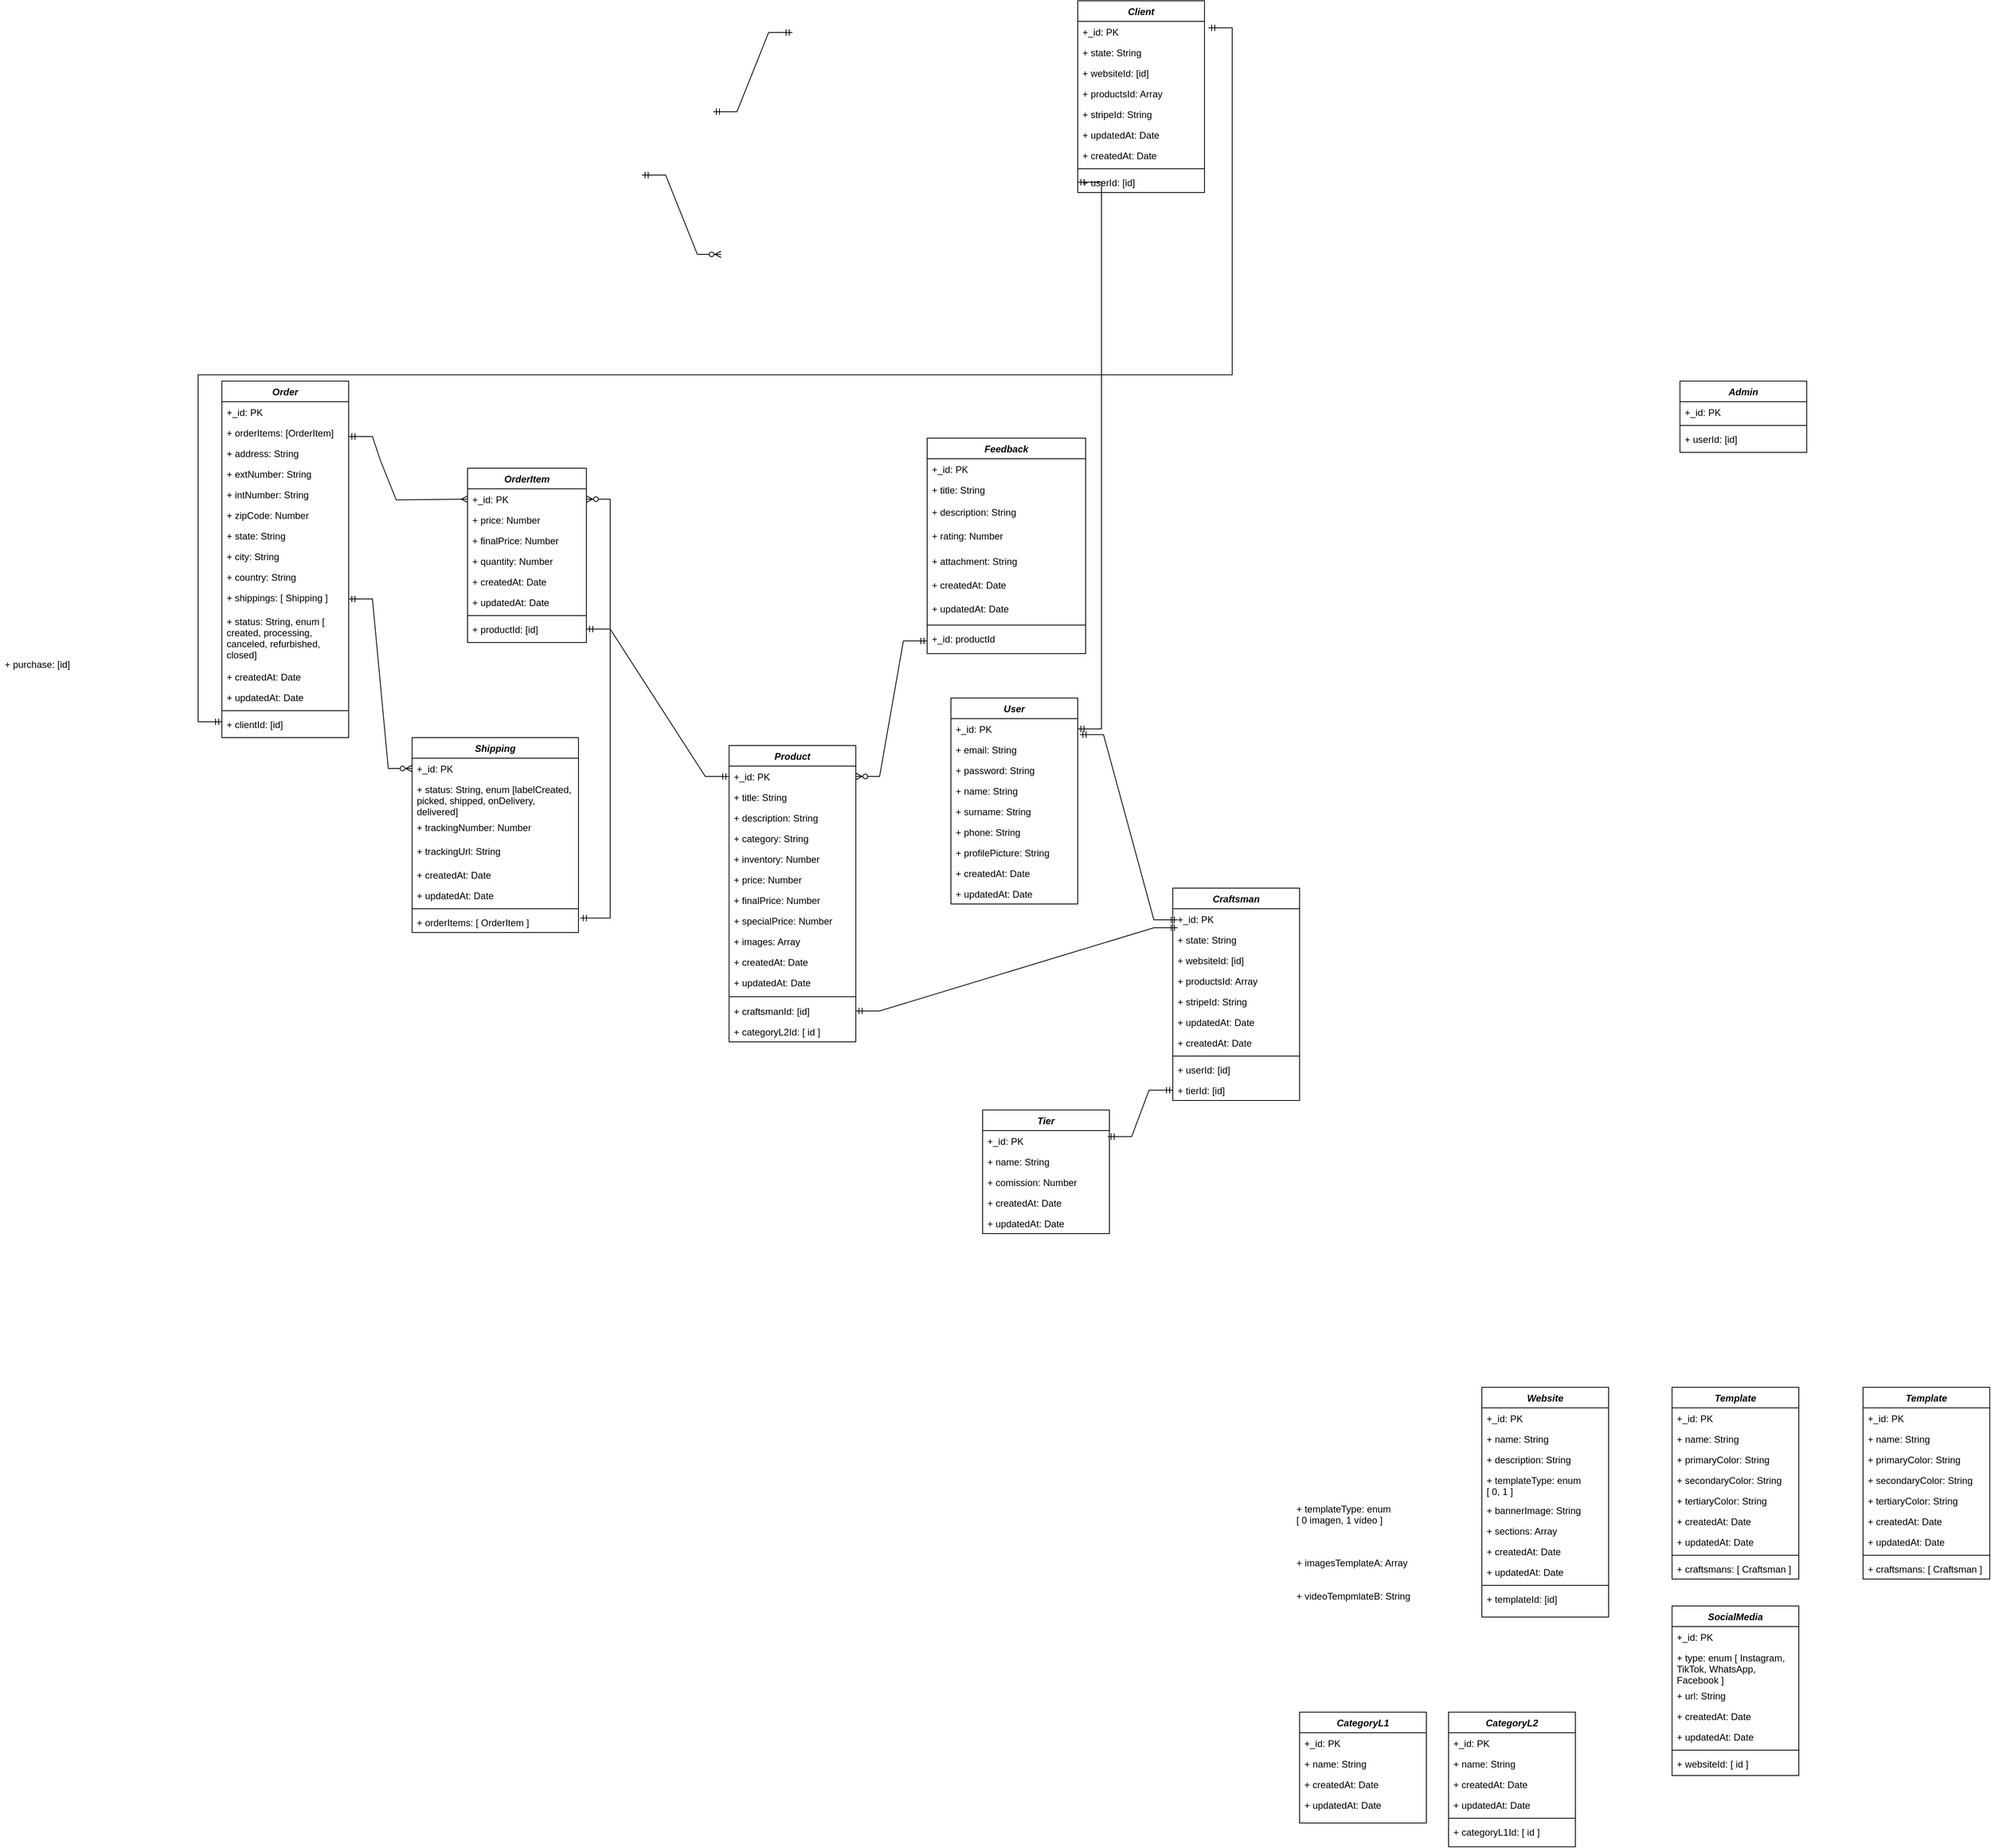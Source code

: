 <mxfile version="22.1.5" type="github">
  <diagram id="C5RBs43oDa-KdzZeNtuy" name="entityRelationshipDiagram">
    <mxGraphModel dx="1594" dy="1907" grid="1" gridSize="10" guides="1" tooltips="1" connect="1" arrows="1" fold="1" page="1" pageScale="1" pageWidth="827" pageHeight="1169" math="0" shadow="0">
      <root>
        <mxCell id="WIyWlLk6GJQsqaUBKTNV-0" />
        <mxCell id="WIyWlLk6GJQsqaUBKTNV-1" parent="WIyWlLk6GJQsqaUBKTNV-0" />
        <mxCell id="zkfFHV4jXpPFQw0GAbJ--0" value="Order" style="swimlane;fontStyle=3;align=center;verticalAlign=top;childLayout=stackLayout;horizontal=1;startSize=26;horizontalStack=0;resizeParent=1;resizeLast=0;collapsible=1;marginBottom=0;rounded=0;shadow=0;strokeWidth=1;labelBackgroundColor=none;" parent="WIyWlLk6GJQsqaUBKTNV-1" vertex="1">
          <mxGeometry x="400" y="-360" width="160" height="450" as="geometry">
            <mxRectangle x="230" y="140" width="160" height="26" as="alternateBounds" />
          </mxGeometry>
        </mxCell>
        <mxCell id="zkfFHV4jXpPFQw0GAbJ--1" value="+_id: PK" style="text;align=left;verticalAlign=top;spacingLeft=4;spacingRight=4;overflow=hidden;rotatable=0;points=[[0,0.5],[1,0.5]];portConstraint=eastwest;labelBackgroundColor=none;" parent="zkfFHV4jXpPFQw0GAbJ--0" vertex="1">
          <mxGeometry y="26" width="160" height="26" as="geometry" />
        </mxCell>
        <mxCell id="zkfFHV4jXpPFQw0GAbJ--2" value="+ orderItems: [OrderItem]" style="text;align=left;verticalAlign=top;spacingLeft=4;spacingRight=4;overflow=hidden;rotatable=0;points=[[0,0.5],[1,0.5]];portConstraint=eastwest;rounded=0;shadow=0;html=0;labelBackgroundColor=none;" parent="zkfFHV4jXpPFQw0GAbJ--0" vertex="1">
          <mxGeometry y="52" width="160" height="26" as="geometry" />
        </mxCell>
        <mxCell id="zkfFHV4jXpPFQw0GAbJ--3" value="+ address: String" style="text;align=left;verticalAlign=top;spacingLeft=4;spacingRight=4;overflow=hidden;rotatable=0;points=[[0,0.5],[1,0.5]];portConstraint=eastwest;rounded=0;shadow=0;html=0;labelBackgroundColor=none;" parent="zkfFHV4jXpPFQw0GAbJ--0" vertex="1">
          <mxGeometry y="78" width="160" height="26" as="geometry" />
        </mxCell>
        <mxCell id="XPeAEmJi0gcKk28KmSQv-152" value="+ extNumber: String" style="text;align=left;verticalAlign=top;spacingLeft=4;spacingRight=4;overflow=hidden;rotatable=0;points=[[0,0.5],[1,0.5]];portConstraint=eastwest;rounded=0;shadow=0;html=0;labelBackgroundColor=none;" vertex="1" parent="zkfFHV4jXpPFQw0GAbJ--0">
          <mxGeometry y="104" width="160" height="26" as="geometry" />
        </mxCell>
        <mxCell id="XPeAEmJi0gcKk28KmSQv-153" value="+ intNumber: String" style="text;align=left;verticalAlign=top;spacingLeft=4;spacingRight=4;overflow=hidden;rotatable=0;points=[[0,0.5],[1,0.5]];portConstraint=eastwest;rounded=0;shadow=0;html=0;labelBackgroundColor=none;" vertex="1" parent="zkfFHV4jXpPFQw0GAbJ--0">
          <mxGeometry y="130" width="160" height="26" as="geometry" />
        </mxCell>
        <mxCell id="y1nF-fGV2GYq9_CBV3xC-2" value="+ zipCode: Number" style="text;align=left;verticalAlign=top;spacingLeft=4;spacingRight=4;overflow=hidden;rotatable=0;points=[[0,0.5],[1,0.5]];portConstraint=eastwest;rounded=0;shadow=0;html=0;labelBackgroundColor=none;" parent="zkfFHV4jXpPFQw0GAbJ--0" vertex="1">
          <mxGeometry y="156" width="160" height="26" as="geometry" />
        </mxCell>
        <mxCell id="y1nF-fGV2GYq9_CBV3xC-3" value="+ state: String" style="text;align=left;verticalAlign=top;spacingLeft=4;spacingRight=4;overflow=hidden;rotatable=0;points=[[0,0.5],[1,0.5]];portConstraint=eastwest;rounded=0;shadow=0;html=0;labelBackgroundColor=none;" parent="zkfFHV4jXpPFQw0GAbJ--0" vertex="1">
          <mxGeometry y="182" width="160" height="26" as="geometry" />
        </mxCell>
        <mxCell id="y1nF-fGV2GYq9_CBV3xC-4" value="+ city: String" style="text;align=left;verticalAlign=top;spacingLeft=4;spacingRight=4;overflow=hidden;rotatable=0;points=[[0,0.5],[1,0.5]];portConstraint=eastwest;rounded=0;shadow=0;html=0;labelBackgroundColor=none;" parent="zkfFHV4jXpPFQw0GAbJ--0" vertex="1">
          <mxGeometry y="208" width="160" height="26" as="geometry" />
        </mxCell>
        <mxCell id="XPeAEmJi0gcKk28KmSQv-151" value="+ country: String" style="text;align=left;verticalAlign=top;spacingLeft=4;spacingRight=4;overflow=hidden;rotatable=0;points=[[0,0.5],[1,0.5]];portConstraint=eastwest;rounded=0;shadow=0;html=0;labelBackgroundColor=none;" vertex="1" parent="zkfFHV4jXpPFQw0GAbJ--0">
          <mxGeometry y="234" width="160" height="26" as="geometry" />
        </mxCell>
        <mxCell id="y1nF-fGV2GYq9_CBV3xC-5" value="+ shippings: [ Shipping ]" style="text;align=left;verticalAlign=top;spacingLeft=4;spacingRight=4;overflow=hidden;rotatable=0;points=[[0,0.5],[1,0.5]];portConstraint=eastwest;rounded=0;shadow=0;html=0;labelBackgroundColor=none;" parent="zkfFHV4jXpPFQw0GAbJ--0" vertex="1">
          <mxGeometry y="260" width="160" height="30" as="geometry" />
        </mxCell>
        <mxCell id="XPeAEmJi0gcKk28KmSQv-54" value="+ status: String, enum [&#xa;created, processing, &#xa;canceled, refurbished, &#xa;closed]" style="text;align=left;verticalAlign=top;spacingLeft=4;spacingRight=4;overflow=hidden;rotatable=0;points=[[0,0.5],[1,0.5]];portConstraint=eastwest;rounded=0;shadow=0;html=0;labelBackgroundColor=none;" vertex="1" parent="zkfFHV4jXpPFQw0GAbJ--0">
          <mxGeometry y="290" width="160" height="70" as="geometry" />
        </mxCell>
        <mxCell id="y1nF-fGV2GYq9_CBV3xC-6" value="+ createdAt: Date" style="text;align=left;verticalAlign=top;spacingLeft=4;spacingRight=4;overflow=hidden;rotatable=0;points=[[0,0.5],[1,0.5]];portConstraint=eastwest;rounded=0;shadow=0;html=0;labelBackgroundColor=none;" parent="zkfFHV4jXpPFQw0GAbJ--0" vertex="1">
          <mxGeometry y="360" width="160" height="26" as="geometry" />
        </mxCell>
        <mxCell id="XPeAEmJi0gcKk28KmSQv-154" value="+ updatedAt: Date" style="text;align=left;verticalAlign=top;spacingLeft=4;spacingRight=4;overflow=hidden;rotatable=0;points=[[0,0.5],[1,0.5]];portConstraint=eastwest;rounded=0;shadow=0;html=0;labelBackgroundColor=none;" vertex="1" parent="zkfFHV4jXpPFQw0GAbJ--0">
          <mxGeometry y="386" width="160" height="26" as="geometry" />
        </mxCell>
        <mxCell id="y1nF-fGV2GYq9_CBV3xC-1" value="" style="line;html=1;strokeWidth=1;align=left;verticalAlign=middle;spacingTop=-1;spacingLeft=3;spacingRight=3;rotatable=0;labelPosition=right;points=[];portConstraint=eastwest;labelBackgroundColor=none;" parent="zkfFHV4jXpPFQw0GAbJ--0" vertex="1">
          <mxGeometry y="412" width="160" height="8" as="geometry" />
        </mxCell>
        <mxCell id="y1nF-fGV2GYq9_CBV3xC-7" value="+ clientId: [id]" style="text;align=left;verticalAlign=top;spacingLeft=4;spacingRight=4;overflow=hidden;rotatable=0;points=[[0,0.5],[1,0.5]];portConstraint=eastwest;rounded=0;shadow=0;html=0;labelBackgroundColor=none;" parent="zkfFHV4jXpPFQw0GAbJ--0" vertex="1">
          <mxGeometry y="420" width="160" height="30" as="geometry" />
        </mxCell>
        <mxCell id="y1nF-fGV2GYq9_CBV3xC-8" value="User" style="swimlane;fontStyle=3;align=center;verticalAlign=top;childLayout=stackLayout;horizontal=1;startSize=26;horizontalStack=0;resizeParent=1;resizeLast=0;collapsible=1;marginBottom=0;rounded=0;shadow=0;strokeWidth=1;labelBackgroundColor=none;" parent="WIyWlLk6GJQsqaUBKTNV-1" vertex="1">
          <mxGeometry x="1320" y="40" width="160" height="260" as="geometry">
            <mxRectangle x="230" y="140" width="160" height="26" as="alternateBounds" />
          </mxGeometry>
        </mxCell>
        <mxCell id="y1nF-fGV2GYq9_CBV3xC-9" value="+_id: PK" style="text;align=left;verticalAlign=top;spacingLeft=4;spacingRight=4;overflow=hidden;rotatable=0;points=[[0,0.5],[1,0.5]];portConstraint=eastwest;labelBackgroundColor=none;" parent="y1nF-fGV2GYq9_CBV3xC-8" vertex="1">
          <mxGeometry y="26" width="160" height="26" as="geometry" />
        </mxCell>
        <mxCell id="y1nF-fGV2GYq9_CBV3xC-10" value="+ email: String" style="text;align=left;verticalAlign=top;spacingLeft=4;spacingRight=4;overflow=hidden;rotatable=0;points=[[0,0.5],[1,0.5]];portConstraint=eastwest;rounded=0;shadow=0;html=0;labelBackgroundColor=none;" parent="y1nF-fGV2GYq9_CBV3xC-8" vertex="1">
          <mxGeometry y="52" width="160" height="26" as="geometry" />
        </mxCell>
        <mxCell id="y1nF-fGV2GYq9_CBV3xC-11" value="+ password: String" style="text;align=left;verticalAlign=top;spacingLeft=4;spacingRight=4;overflow=hidden;rotatable=0;points=[[0,0.5],[1,0.5]];portConstraint=eastwest;rounded=0;shadow=0;html=0;labelBackgroundColor=none;" parent="y1nF-fGV2GYq9_CBV3xC-8" vertex="1">
          <mxGeometry y="78" width="160" height="26" as="geometry" />
        </mxCell>
        <mxCell id="y1nF-fGV2GYq9_CBV3xC-12" value="+ name: String" style="text;align=left;verticalAlign=top;spacingLeft=4;spacingRight=4;overflow=hidden;rotatable=0;points=[[0,0.5],[1,0.5]];portConstraint=eastwest;rounded=0;shadow=0;html=0;labelBackgroundColor=none;" parent="y1nF-fGV2GYq9_CBV3xC-8" vertex="1">
          <mxGeometry y="104" width="160" height="26" as="geometry" />
        </mxCell>
        <mxCell id="y1nF-fGV2GYq9_CBV3xC-13" value="+ surname: String" style="text;align=left;verticalAlign=top;spacingLeft=4;spacingRight=4;overflow=hidden;rotatable=0;points=[[0,0.5],[1,0.5]];portConstraint=eastwest;rounded=0;shadow=0;html=0;labelBackgroundColor=none;" parent="y1nF-fGV2GYq9_CBV3xC-8" vertex="1">
          <mxGeometry y="130" width="160" height="26" as="geometry" />
        </mxCell>
        <mxCell id="y1nF-fGV2GYq9_CBV3xC-14" value="+ phone: String" style="text;align=left;verticalAlign=top;spacingLeft=4;spacingRight=4;overflow=hidden;rotatable=0;points=[[0,0.5],[1,0.5]];portConstraint=eastwest;rounded=0;shadow=0;html=0;labelBackgroundColor=none;" parent="y1nF-fGV2GYq9_CBV3xC-8" vertex="1">
          <mxGeometry y="156" width="160" height="26" as="geometry" />
        </mxCell>
        <mxCell id="y1nF-fGV2GYq9_CBV3xC-15" value="+ profilePicture: String" style="text;align=left;verticalAlign=top;spacingLeft=4;spacingRight=4;overflow=hidden;rotatable=0;points=[[0,0.5],[1,0.5]];portConstraint=eastwest;rounded=0;shadow=0;html=0;labelBackgroundColor=none;" parent="y1nF-fGV2GYq9_CBV3xC-8" vertex="1">
          <mxGeometry y="182" width="160" height="26" as="geometry" />
        </mxCell>
        <mxCell id="XPeAEmJi0gcKk28KmSQv-176" value="+ createdAt: Date" style="text;align=left;verticalAlign=top;spacingLeft=4;spacingRight=4;overflow=hidden;rotatable=0;points=[[0,0.5],[1,0.5]];portConstraint=eastwest;rounded=0;shadow=0;html=0;labelBackgroundColor=none;" vertex="1" parent="y1nF-fGV2GYq9_CBV3xC-8">
          <mxGeometry y="208" width="160" height="26" as="geometry" />
        </mxCell>
        <mxCell id="XPeAEmJi0gcKk28KmSQv-177" value="+ updatedAt: Date" style="text;align=left;verticalAlign=top;spacingLeft=4;spacingRight=4;overflow=hidden;rotatable=0;points=[[0,0.5],[1,0.5]];portConstraint=eastwest;rounded=0;shadow=0;html=0;labelBackgroundColor=none;" vertex="1" parent="y1nF-fGV2GYq9_CBV3xC-8">
          <mxGeometry y="234" width="160" height="26" as="geometry" />
        </mxCell>
        <mxCell id="y1nF-fGV2GYq9_CBV3xC-19" value="Craftsman" style="swimlane;fontStyle=3;align=center;verticalAlign=top;childLayout=stackLayout;horizontal=1;startSize=26;horizontalStack=0;resizeParent=1;resizeLast=0;collapsible=1;marginBottom=0;rounded=0;shadow=0;strokeWidth=1;labelBackgroundColor=none;" parent="WIyWlLk6GJQsqaUBKTNV-1" vertex="1">
          <mxGeometry x="1600" y="280" width="160" height="268" as="geometry">
            <mxRectangle x="230" y="140" width="160" height="26" as="alternateBounds" />
          </mxGeometry>
        </mxCell>
        <mxCell id="y1nF-fGV2GYq9_CBV3xC-20" value="+_id: PK" style="text;align=left;verticalAlign=top;spacingLeft=4;spacingRight=4;overflow=hidden;rotatable=0;points=[[0,0.5],[1,0.5]];portConstraint=eastwest;labelBackgroundColor=none;" parent="y1nF-fGV2GYq9_CBV3xC-19" vertex="1">
          <mxGeometry y="26" width="160" height="26" as="geometry" />
        </mxCell>
        <mxCell id="y1nF-fGV2GYq9_CBV3xC-21" value="+ state: String" style="text;align=left;verticalAlign=top;spacingLeft=4;spacingRight=4;overflow=hidden;rotatable=0;points=[[0,0.5],[1,0.5]];portConstraint=eastwest;rounded=0;shadow=0;html=0;labelBackgroundColor=none;" parent="y1nF-fGV2GYq9_CBV3xC-19" vertex="1">
          <mxGeometry y="52" width="160" height="26" as="geometry" />
        </mxCell>
        <mxCell id="y1nF-fGV2GYq9_CBV3xC-22" value="+ websiteId: [id]" style="text;align=left;verticalAlign=top;spacingLeft=4;spacingRight=4;overflow=hidden;rotatable=0;points=[[0,0.5],[1,0.5]];portConstraint=eastwest;rounded=0;shadow=0;html=0;labelBackgroundColor=none;" parent="y1nF-fGV2GYq9_CBV3xC-19" vertex="1">
          <mxGeometry y="78" width="160" height="26" as="geometry" />
        </mxCell>
        <mxCell id="y1nF-fGV2GYq9_CBV3xC-23" value="+ productsId: Array" style="text;align=left;verticalAlign=top;spacingLeft=4;spacingRight=4;overflow=hidden;rotatable=0;points=[[0,0.5],[1,0.5]];portConstraint=eastwest;rounded=0;shadow=0;html=0;labelBackgroundColor=none;" parent="y1nF-fGV2GYq9_CBV3xC-19" vertex="1">
          <mxGeometry y="104" width="160" height="26" as="geometry" />
        </mxCell>
        <mxCell id="y1nF-fGV2GYq9_CBV3xC-24" value="+ stripeId: String" style="text;align=left;verticalAlign=top;spacingLeft=4;spacingRight=4;overflow=hidden;rotatable=0;points=[[0,0.5],[1,0.5]];portConstraint=eastwest;rounded=0;shadow=0;html=0;labelBackgroundColor=none;" parent="y1nF-fGV2GYq9_CBV3xC-19" vertex="1">
          <mxGeometry y="130" width="160" height="26" as="geometry" />
        </mxCell>
        <mxCell id="XPeAEmJi0gcKk28KmSQv-145" value="+ updatedAt: Date" style="text;align=left;verticalAlign=top;spacingLeft=4;spacingRight=4;overflow=hidden;rotatable=0;points=[[0,0.5],[1,0.5]];portConstraint=eastwest;rounded=0;shadow=0;html=0;labelBackgroundColor=none;" vertex="1" parent="y1nF-fGV2GYq9_CBV3xC-19">
          <mxGeometry y="156" width="160" height="26" as="geometry" />
        </mxCell>
        <mxCell id="XPeAEmJi0gcKk28KmSQv-146" value="+ createdAt: Date" style="text;align=left;verticalAlign=top;spacingLeft=4;spacingRight=4;overflow=hidden;rotatable=0;points=[[0,0.5],[1,0.5]];portConstraint=eastwest;rounded=0;shadow=0;html=0;labelBackgroundColor=none;" vertex="1" parent="y1nF-fGV2GYq9_CBV3xC-19">
          <mxGeometry y="182" width="160" height="26" as="geometry" />
        </mxCell>
        <mxCell id="y1nF-fGV2GYq9_CBV3xC-28" value="" style="line;html=1;strokeWidth=1;align=left;verticalAlign=middle;spacingTop=-1;spacingLeft=3;spacingRight=3;rotatable=0;labelPosition=right;points=[];portConstraint=eastwest;labelBackgroundColor=none;" parent="y1nF-fGV2GYq9_CBV3xC-19" vertex="1">
          <mxGeometry y="208" width="160" height="8" as="geometry" />
        </mxCell>
        <mxCell id="y1nF-fGV2GYq9_CBV3xC-29" value="+ userId: [id]" style="text;align=left;verticalAlign=top;spacingLeft=4;spacingRight=4;overflow=hidden;rotatable=0;points=[[0,0.5],[1,0.5]];portConstraint=eastwest;rounded=0;shadow=0;html=0;labelBackgroundColor=none;" parent="y1nF-fGV2GYq9_CBV3xC-19" vertex="1">
          <mxGeometry y="216" width="160" height="26" as="geometry" />
        </mxCell>
        <mxCell id="XPeAEmJi0gcKk28KmSQv-174" value="+ tierId: [id]" style="text;align=left;verticalAlign=top;spacingLeft=4;spacingRight=4;overflow=hidden;rotatable=0;points=[[0,0.5],[1,0.5]];portConstraint=eastwest;rounded=0;shadow=0;html=0;labelBackgroundColor=none;" vertex="1" parent="y1nF-fGV2GYq9_CBV3xC-19">
          <mxGeometry y="242" width="160" height="26" as="geometry" />
        </mxCell>
        <mxCell id="y1nF-fGV2GYq9_CBV3xC-30" value="Website" style="swimlane;fontStyle=3;align=center;verticalAlign=top;childLayout=stackLayout;horizontal=1;startSize=26;horizontalStack=0;resizeParent=1;resizeLast=0;collapsible=1;marginBottom=0;rounded=0;shadow=0;strokeWidth=1;labelBackgroundColor=none;" parent="WIyWlLk6GJQsqaUBKTNV-1" vertex="1">
          <mxGeometry x="1990" y="910" width="160" height="290" as="geometry">
            <mxRectangle x="230" y="140" width="160" height="26" as="alternateBounds" />
          </mxGeometry>
        </mxCell>
        <mxCell id="y1nF-fGV2GYq9_CBV3xC-31" value="+_id: PK" style="text;align=left;verticalAlign=top;spacingLeft=4;spacingRight=4;overflow=hidden;rotatable=0;points=[[0,0.5],[1,0.5]];portConstraint=eastwest;labelBackgroundColor=none;" parent="y1nF-fGV2GYq9_CBV3xC-30" vertex="1">
          <mxGeometry y="26" width="160" height="26" as="geometry" />
        </mxCell>
        <mxCell id="y1nF-fGV2GYq9_CBV3xC-32" value="+ name: String" style="text;align=left;verticalAlign=top;spacingLeft=4;spacingRight=4;overflow=hidden;rotatable=0;points=[[0,0.5],[1,0.5]];portConstraint=eastwest;rounded=0;shadow=0;html=0;labelBackgroundColor=none;" parent="y1nF-fGV2GYq9_CBV3xC-30" vertex="1">
          <mxGeometry y="52" width="160" height="26" as="geometry" />
        </mxCell>
        <mxCell id="y1nF-fGV2GYq9_CBV3xC-33" value="+ description: String" style="text;align=left;verticalAlign=top;spacingLeft=4;spacingRight=4;overflow=hidden;rotatable=0;points=[[0,0.5],[1,0.5]];portConstraint=eastwest;rounded=0;shadow=0;html=0;labelBackgroundColor=none;" parent="y1nF-fGV2GYq9_CBV3xC-30" vertex="1">
          <mxGeometry y="78" width="160" height="26" as="geometry" />
        </mxCell>
        <mxCell id="XPeAEmJi0gcKk28KmSQv-188" value="+ templateType: enum &#xa;[ 0, 1 ]" style="text;align=left;verticalAlign=top;spacingLeft=4;spacingRight=4;overflow=hidden;rotatable=0;points=[[0,0.5],[1,0.5]];portConstraint=eastwest;rounded=0;shadow=0;html=0;labelBackgroundColor=none;" vertex="1" parent="y1nF-fGV2GYq9_CBV3xC-30">
          <mxGeometry y="104" width="160" height="38" as="geometry" />
        </mxCell>
        <mxCell id="y1nF-fGV2GYq9_CBV3xC-37" value="+ bannerImage: String" style="text;align=left;verticalAlign=top;spacingLeft=4;spacingRight=4;overflow=hidden;rotatable=0;points=[[0,0.5],[1,0.5]];portConstraint=eastwest;rounded=0;shadow=0;html=0;labelBackgroundColor=none;" parent="y1nF-fGV2GYq9_CBV3xC-30" vertex="1">
          <mxGeometry y="142" width="160" height="26" as="geometry" />
        </mxCell>
        <mxCell id="XPeAEmJi0gcKk28KmSQv-13" value="+ sections: Array" style="text;align=left;verticalAlign=top;spacingLeft=4;spacingRight=4;overflow=hidden;rotatable=0;points=[[0,0.5],[1,0.5]];portConstraint=eastwest;rounded=0;shadow=0;html=0;labelBackgroundColor=none;" vertex="1" parent="y1nF-fGV2GYq9_CBV3xC-30">
          <mxGeometry y="168" width="160" height="26" as="geometry" />
        </mxCell>
        <mxCell id="XPeAEmJi0gcKk28KmSQv-147" value="+ createdAt: Date" style="text;align=left;verticalAlign=top;spacingLeft=4;spacingRight=4;overflow=hidden;rotatable=0;points=[[0,0.5],[1,0.5]];portConstraint=eastwest;rounded=0;shadow=0;html=0;labelBackgroundColor=none;" vertex="1" parent="y1nF-fGV2GYq9_CBV3xC-30">
          <mxGeometry y="194" width="160" height="26" as="geometry" />
        </mxCell>
        <mxCell id="XPeAEmJi0gcKk28KmSQv-148" value="+ updatedAt: Date" style="text;align=left;verticalAlign=top;spacingLeft=4;spacingRight=4;overflow=hidden;rotatable=0;points=[[0,0.5],[1,0.5]];portConstraint=eastwest;rounded=0;shadow=0;html=0;labelBackgroundColor=none;" vertex="1" parent="y1nF-fGV2GYq9_CBV3xC-30">
          <mxGeometry y="220" width="160" height="26" as="geometry" />
        </mxCell>
        <mxCell id="y1nF-fGV2GYq9_CBV3xC-39" value="" style="line;html=1;strokeWidth=1;align=left;verticalAlign=middle;spacingTop=-1;spacingLeft=3;spacingRight=3;rotatable=0;labelPosition=right;points=[];portConstraint=eastwest;labelBackgroundColor=none;" parent="y1nF-fGV2GYq9_CBV3xC-30" vertex="1">
          <mxGeometry y="246" width="160" height="8" as="geometry" />
        </mxCell>
        <mxCell id="XPeAEmJi0gcKk28KmSQv-14" value="+ templateId: [id]" style="text;align=left;verticalAlign=top;spacingLeft=4;spacingRight=4;overflow=hidden;rotatable=0;points=[[0,0.5],[1,0.5]];portConstraint=eastwest;rounded=0;shadow=0;html=0;labelBackgroundColor=none;" vertex="1" parent="y1nF-fGV2GYq9_CBV3xC-30">
          <mxGeometry y="254" width="160" height="26" as="geometry" />
        </mxCell>
        <mxCell id="XPeAEmJi0gcKk28KmSQv-0" value="Product" style="swimlane;fontStyle=3;align=center;verticalAlign=top;childLayout=stackLayout;horizontal=1;startSize=26;horizontalStack=0;resizeParent=1;resizeLast=0;collapsible=1;marginBottom=0;rounded=0;shadow=0;strokeWidth=1;labelBackgroundColor=none;" vertex="1" parent="WIyWlLk6GJQsqaUBKTNV-1">
          <mxGeometry x="1040" y="100" width="160" height="374" as="geometry">
            <mxRectangle x="230" y="140" width="160" height="26" as="alternateBounds" />
          </mxGeometry>
        </mxCell>
        <mxCell id="XPeAEmJi0gcKk28KmSQv-1" value="+_id: PK" style="text;align=left;verticalAlign=top;spacingLeft=4;spacingRight=4;overflow=hidden;rotatable=0;points=[[0,0.5],[1,0.5]];portConstraint=eastwest;labelBackgroundColor=none;" vertex="1" parent="XPeAEmJi0gcKk28KmSQv-0">
          <mxGeometry y="26" width="160" height="26" as="geometry" />
        </mxCell>
        <mxCell id="XPeAEmJi0gcKk28KmSQv-26" value="+ title: String" style="text;align=left;verticalAlign=top;spacingLeft=4;spacingRight=4;overflow=hidden;rotatable=0;points=[[0,0.5],[1,0.5]];portConstraint=eastwest;rounded=0;shadow=0;html=0;labelBackgroundColor=none;" vertex="1" parent="XPeAEmJi0gcKk28KmSQv-0">
          <mxGeometry y="52" width="160" height="26" as="geometry" />
        </mxCell>
        <mxCell id="XPeAEmJi0gcKk28KmSQv-27" value="+ description: String" style="text;align=left;verticalAlign=top;spacingLeft=4;spacingRight=4;overflow=hidden;rotatable=0;points=[[0,0.5],[1,0.5]];portConstraint=eastwest;rounded=0;shadow=0;html=0;labelBackgroundColor=none;" vertex="1" parent="XPeAEmJi0gcKk28KmSQv-0">
          <mxGeometry y="78" width="160" height="26" as="geometry" />
        </mxCell>
        <mxCell id="XPeAEmJi0gcKk28KmSQv-115" value="+ category: String" style="text;align=left;verticalAlign=top;spacingLeft=4;spacingRight=4;overflow=hidden;rotatable=0;points=[[0,0.5],[1,0.5]];portConstraint=eastwest;rounded=0;shadow=0;html=0;labelBackgroundColor=none;" vertex="1" parent="XPeAEmJi0gcKk28KmSQv-0">
          <mxGeometry y="104" width="160" height="26" as="geometry" />
        </mxCell>
        <mxCell id="XPeAEmJi0gcKk28KmSQv-4" value="+ inventory: Number" style="text;align=left;verticalAlign=top;spacingLeft=4;spacingRight=4;overflow=hidden;rotatable=0;points=[[0,0.5],[1,0.5]];portConstraint=eastwest;rounded=0;shadow=0;html=0;labelBackgroundColor=none;" vertex="1" parent="XPeAEmJi0gcKk28KmSQv-0">
          <mxGeometry y="130" width="160" height="26" as="geometry" />
        </mxCell>
        <mxCell id="XPeAEmJi0gcKk28KmSQv-28" value="+ price: Number" style="text;align=left;verticalAlign=top;spacingLeft=4;spacingRight=4;overflow=hidden;rotatable=0;points=[[0,0.5],[1,0.5]];portConstraint=eastwest;rounded=0;shadow=0;html=0;labelBackgroundColor=none;" vertex="1" parent="XPeAEmJi0gcKk28KmSQv-0">
          <mxGeometry y="156" width="160" height="26" as="geometry" />
        </mxCell>
        <mxCell id="XPeAEmJi0gcKk28KmSQv-127" value="+ finalPrice: Number" style="text;align=left;verticalAlign=top;spacingLeft=4;spacingRight=4;overflow=hidden;rotatable=0;points=[[0,0.5],[1,0.5]];portConstraint=eastwest;rounded=0;shadow=0;html=0;labelBackgroundColor=none;" vertex="1" parent="XPeAEmJi0gcKk28KmSQv-0">
          <mxGeometry y="182" width="160" height="26" as="geometry" />
        </mxCell>
        <mxCell id="XPeAEmJi0gcKk28KmSQv-101" value="+ specialPrice: Number" style="text;align=left;verticalAlign=top;spacingLeft=4;spacingRight=4;overflow=hidden;rotatable=0;points=[[0,0.5],[1,0.5]];portConstraint=eastwest;rounded=0;shadow=0;html=0;labelBackgroundColor=none;" vertex="1" parent="XPeAEmJi0gcKk28KmSQv-0">
          <mxGeometry y="208" width="160" height="26" as="geometry" />
        </mxCell>
        <mxCell id="XPeAEmJi0gcKk28KmSQv-8" value="+ images: Array" style="text;align=left;verticalAlign=top;spacingLeft=4;spacingRight=4;overflow=hidden;rotatable=0;points=[[0,0.5],[1,0.5]];portConstraint=eastwest;rounded=0;shadow=0;html=0;labelBackgroundColor=none;" vertex="1" parent="XPeAEmJi0gcKk28KmSQv-0">
          <mxGeometry y="234" width="160" height="26" as="geometry" />
        </mxCell>
        <mxCell id="XPeAEmJi0gcKk28KmSQv-141" value="+ createdAt: Date" style="text;align=left;verticalAlign=top;spacingLeft=4;spacingRight=4;overflow=hidden;rotatable=0;points=[[0,0.5],[1,0.5]];portConstraint=eastwest;rounded=0;shadow=0;html=0;labelBackgroundColor=none;" vertex="1" parent="XPeAEmJi0gcKk28KmSQv-0">
          <mxGeometry y="260" width="160" height="26" as="geometry" />
        </mxCell>
        <mxCell id="XPeAEmJi0gcKk28KmSQv-142" value="+ updatedAt: Date" style="text;align=left;verticalAlign=top;spacingLeft=4;spacingRight=4;overflow=hidden;rotatable=0;points=[[0,0.5],[1,0.5]];portConstraint=eastwest;rounded=0;shadow=0;html=0;labelBackgroundColor=none;" vertex="1" parent="XPeAEmJi0gcKk28KmSQv-0">
          <mxGeometry y="286" width="160" height="26" as="geometry" />
        </mxCell>
        <mxCell id="XPeAEmJi0gcKk28KmSQv-167" value="" style="line;html=1;strokeWidth=1;align=left;verticalAlign=middle;spacingTop=-1;spacingLeft=3;spacingRight=3;rotatable=0;labelPosition=right;points=[];portConstraint=eastwest;labelBackgroundColor=none;" vertex="1" parent="XPeAEmJi0gcKk28KmSQv-0">
          <mxGeometry y="312" width="160" height="10" as="geometry" />
        </mxCell>
        <mxCell id="XPeAEmJi0gcKk28KmSQv-168" value="+ craftsmanId: [id]" style="text;align=left;verticalAlign=top;spacingLeft=4;spacingRight=4;overflow=hidden;rotatable=0;points=[[0,0.5],[1,0.5]];portConstraint=eastwest;rounded=0;shadow=0;html=0;labelBackgroundColor=none;" vertex="1" parent="XPeAEmJi0gcKk28KmSQv-0">
          <mxGeometry y="322" width="160" height="26" as="geometry" />
        </mxCell>
        <mxCell id="XPeAEmJi0gcKk28KmSQv-222" value="+ categoryL2Id: [ id ]" style="text;align=left;verticalAlign=top;spacingLeft=4;spacingRight=4;overflow=hidden;rotatable=0;points=[[0,0.5],[1,0.5]];portConstraint=eastwest;rounded=0;shadow=0;html=0;labelBackgroundColor=none;" vertex="1" parent="XPeAEmJi0gcKk28KmSQv-0">
          <mxGeometry y="348" width="160" height="26" as="geometry" />
        </mxCell>
        <mxCell id="XPeAEmJi0gcKk28KmSQv-15" value="Admin" style="swimlane;fontStyle=3;align=center;verticalAlign=top;childLayout=stackLayout;horizontal=1;startSize=26;horizontalStack=0;resizeParent=1;resizeLast=0;collapsible=1;marginBottom=0;rounded=0;shadow=0;strokeWidth=1;labelBackgroundColor=none;" vertex="1" parent="WIyWlLk6GJQsqaUBKTNV-1">
          <mxGeometry x="2240" y="-360" width="160" height="90" as="geometry">
            <mxRectangle x="230" y="140" width="160" height="26" as="alternateBounds" />
          </mxGeometry>
        </mxCell>
        <mxCell id="XPeAEmJi0gcKk28KmSQv-16" value="+_id: PK" style="text;align=left;verticalAlign=top;spacingLeft=4;spacingRight=4;overflow=hidden;rotatable=0;points=[[0,0.5],[1,0.5]];portConstraint=eastwest;labelBackgroundColor=none;" vertex="1" parent="XPeAEmJi0gcKk28KmSQv-15">
          <mxGeometry y="26" width="160" height="26" as="geometry" />
        </mxCell>
        <mxCell id="XPeAEmJi0gcKk28KmSQv-24" value="" style="line;html=1;strokeWidth=1;align=left;verticalAlign=middle;spacingTop=-1;spacingLeft=3;spacingRight=3;rotatable=0;labelPosition=right;points=[];portConstraint=eastwest;labelBackgroundColor=none;" vertex="1" parent="XPeAEmJi0gcKk28KmSQv-15">
          <mxGeometry y="52" width="160" height="8" as="geometry" />
        </mxCell>
        <mxCell id="XPeAEmJi0gcKk28KmSQv-25" value="+ userId: [id]" style="text;align=left;verticalAlign=top;spacingLeft=4;spacingRight=4;overflow=hidden;rotatable=0;points=[[0,0.5],[1,0.5]];portConstraint=eastwest;rounded=0;shadow=0;html=0;labelBackgroundColor=none;" vertex="1" parent="XPeAEmJi0gcKk28KmSQv-15">
          <mxGeometry y="60" width="160" height="26" as="geometry" />
        </mxCell>
        <mxCell id="XPeAEmJi0gcKk28KmSQv-29" value="Template" style="swimlane;fontStyle=3;align=center;verticalAlign=top;childLayout=stackLayout;horizontal=1;startSize=26;horizontalStack=0;resizeParent=1;resizeLast=0;collapsible=1;marginBottom=0;rounded=0;shadow=0;strokeWidth=1;labelBackgroundColor=none;" vertex="1" parent="WIyWlLk6GJQsqaUBKTNV-1">
          <mxGeometry x="2230" y="910" width="160" height="242" as="geometry">
            <mxRectangle x="230" y="140" width="160" height="26" as="alternateBounds" />
          </mxGeometry>
        </mxCell>
        <mxCell id="XPeAEmJi0gcKk28KmSQv-30" value="+_id: PK" style="text;align=left;verticalAlign=top;spacingLeft=4;spacingRight=4;overflow=hidden;rotatable=0;points=[[0,0.5],[1,0.5]];portConstraint=eastwest;labelBackgroundColor=none;" vertex="1" parent="XPeAEmJi0gcKk28KmSQv-29">
          <mxGeometry y="26" width="160" height="26" as="geometry" />
        </mxCell>
        <mxCell id="XPeAEmJi0gcKk28KmSQv-51" value="+ name: String" style="text;align=left;verticalAlign=top;spacingLeft=4;spacingRight=4;overflow=hidden;rotatable=0;points=[[0,0.5],[1,0.5]];portConstraint=eastwest;rounded=0;shadow=0;html=0;labelBackgroundColor=none;" vertex="1" parent="XPeAEmJi0gcKk28KmSQv-29">
          <mxGeometry y="52" width="160" height="26" as="geometry" />
        </mxCell>
        <mxCell id="XPeAEmJi0gcKk28KmSQv-31" value="+ primaryColor: String" style="text;align=left;verticalAlign=top;spacingLeft=4;spacingRight=4;overflow=hidden;rotatable=0;points=[[0,0.5],[1,0.5]];portConstraint=eastwest;rounded=0;shadow=0;html=0;labelBackgroundColor=none;" vertex="1" parent="XPeAEmJi0gcKk28KmSQv-29">
          <mxGeometry y="78" width="160" height="26" as="geometry" />
        </mxCell>
        <mxCell id="XPeAEmJi0gcKk28KmSQv-32" value="+ secondaryColor: String" style="text;align=left;verticalAlign=top;spacingLeft=4;spacingRight=4;overflow=hidden;rotatable=0;points=[[0,0.5],[1,0.5]];portConstraint=eastwest;rounded=0;shadow=0;html=0;labelBackgroundColor=none;" vertex="1" parent="XPeAEmJi0gcKk28KmSQv-29">
          <mxGeometry y="104" width="160" height="26" as="geometry" />
        </mxCell>
        <mxCell id="XPeAEmJi0gcKk28KmSQv-33" value="+ tertiaryColor: String" style="text;align=left;verticalAlign=top;spacingLeft=4;spacingRight=4;overflow=hidden;rotatable=0;points=[[0,0.5],[1,0.5]];portConstraint=eastwest;rounded=0;shadow=0;html=0;labelBackgroundColor=none;" vertex="1" parent="XPeAEmJi0gcKk28KmSQv-29">
          <mxGeometry y="130" width="160" height="26" as="geometry" />
        </mxCell>
        <mxCell id="XPeAEmJi0gcKk28KmSQv-149" value="+ createdAt: Date" style="text;align=left;verticalAlign=top;spacingLeft=4;spacingRight=4;overflow=hidden;rotatable=0;points=[[0,0.5],[1,0.5]];portConstraint=eastwest;rounded=0;shadow=0;html=0;labelBackgroundColor=none;" vertex="1" parent="XPeAEmJi0gcKk28KmSQv-29">
          <mxGeometry y="156" width="160" height="26" as="geometry" />
        </mxCell>
        <mxCell id="XPeAEmJi0gcKk28KmSQv-150" value="+ updatedAt: Date" style="text;align=left;verticalAlign=top;spacingLeft=4;spacingRight=4;overflow=hidden;rotatable=0;points=[[0,0.5],[1,0.5]];portConstraint=eastwest;rounded=0;shadow=0;html=0;labelBackgroundColor=none;" vertex="1" parent="XPeAEmJi0gcKk28KmSQv-29">
          <mxGeometry y="182" width="160" height="26" as="geometry" />
        </mxCell>
        <mxCell id="XPeAEmJi0gcKk28KmSQv-38" value="" style="line;html=1;strokeWidth=1;align=left;verticalAlign=middle;spacingTop=-1;spacingLeft=3;spacingRight=3;rotatable=0;labelPosition=right;points=[];portConstraint=eastwest;labelBackgroundColor=none;" vertex="1" parent="XPeAEmJi0gcKk28KmSQv-29">
          <mxGeometry y="208" width="160" height="8" as="geometry" />
        </mxCell>
        <mxCell id="XPeAEmJi0gcKk28KmSQv-39" value="+ craftsmans: [ Craftsman ]" style="text;align=left;verticalAlign=top;spacingLeft=4;spacingRight=4;overflow=hidden;rotatable=0;points=[[0,0.5],[1,0.5]];portConstraint=eastwest;rounded=0;shadow=0;html=0;labelBackgroundColor=none;" vertex="1" parent="XPeAEmJi0gcKk28KmSQv-29">
          <mxGeometry y="216" width="160" height="26" as="geometry" />
        </mxCell>
        <mxCell id="XPeAEmJi0gcKk28KmSQv-40" value="Tier" style="swimlane;fontStyle=3;align=center;verticalAlign=top;childLayout=stackLayout;horizontal=1;startSize=26;horizontalStack=0;resizeParent=1;resizeLast=0;collapsible=1;marginBottom=0;rounded=0;shadow=0;strokeWidth=1;labelBackgroundColor=none;" vertex="1" parent="WIyWlLk6GJQsqaUBKTNV-1">
          <mxGeometry x="1360" y="560" width="160" height="156" as="geometry">
            <mxRectangle x="230" y="140" width="160" height="26" as="alternateBounds" />
          </mxGeometry>
        </mxCell>
        <mxCell id="XPeAEmJi0gcKk28KmSQv-41" value="+_id: PK" style="text;align=left;verticalAlign=top;spacingLeft=4;spacingRight=4;overflow=hidden;rotatable=0;points=[[0,0.5],[1,0.5]];portConstraint=eastwest;labelBackgroundColor=none;" vertex="1" parent="XPeAEmJi0gcKk28KmSQv-40">
          <mxGeometry y="26" width="160" height="26" as="geometry" />
        </mxCell>
        <mxCell id="XPeAEmJi0gcKk28KmSQv-63" value="+ name: String" style="text;align=left;verticalAlign=top;spacingLeft=4;spacingRight=4;overflow=hidden;rotatable=0;points=[[0,0.5],[1,0.5]];portConstraint=eastwest;rounded=0;shadow=0;html=0;labelBackgroundColor=none;" vertex="1" parent="XPeAEmJi0gcKk28KmSQv-40">
          <mxGeometry y="52" width="160" height="26" as="geometry" />
        </mxCell>
        <mxCell id="XPeAEmJi0gcKk28KmSQv-44" value="+ comission: Number" style="text;align=left;verticalAlign=top;spacingLeft=4;spacingRight=4;overflow=hidden;rotatable=0;points=[[0,0.5],[1,0.5]];portConstraint=eastwest;rounded=0;shadow=0;html=0;labelBackgroundColor=none;" vertex="1" parent="XPeAEmJi0gcKk28KmSQv-40">
          <mxGeometry y="78" width="160" height="26" as="geometry" />
        </mxCell>
        <mxCell id="XPeAEmJi0gcKk28KmSQv-163" value="+ createdAt: Date" style="text;align=left;verticalAlign=top;spacingLeft=4;spacingRight=4;overflow=hidden;rotatable=0;points=[[0,0.5],[1,0.5]];portConstraint=eastwest;rounded=0;shadow=0;html=0;labelBackgroundColor=none;" vertex="1" parent="XPeAEmJi0gcKk28KmSQv-40">
          <mxGeometry y="104" width="160" height="26" as="geometry" />
        </mxCell>
        <mxCell id="XPeAEmJi0gcKk28KmSQv-164" value="+ updatedAt: Date" style="text;align=left;verticalAlign=top;spacingLeft=4;spacingRight=4;overflow=hidden;rotatable=0;points=[[0,0.5],[1,0.5]];portConstraint=eastwest;rounded=0;shadow=0;html=0;labelBackgroundColor=none;" vertex="1" parent="XPeAEmJi0gcKk28KmSQv-40">
          <mxGeometry y="130" width="160" height="26" as="geometry" />
        </mxCell>
        <mxCell id="XPeAEmJi0gcKk28KmSQv-52" value="Shipping" style="swimlane;fontStyle=3;align=center;verticalAlign=top;childLayout=stackLayout;horizontal=1;startSize=26;horizontalStack=0;resizeParent=1;resizeLast=0;collapsible=1;marginBottom=0;rounded=0;shadow=0;strokeWidth=1;labelBackgroundColor=none;" vertex="1" parent="WIyWlLk6GJQsqaUBKTNV-1">
          <mxGeometry x="640" y="90" width="210" height="246" as="geometry">
            <mxRectangle x="230" y="140" width="160" height="26" as="alternateBounds" />
          </mxGeometry>
        </mxCell>
        <mxCell id="XPeAEmJi0gcKk28KmSQv-53" value="+_id: PK" style="text;align=left;verticalAlign=top;spacingLeft=4;spacingRight=4;overflow=hidden;rotatable=0;points=[[0,0.5],[1,0.5]];portConstraint=eastwest;labelBackgroundColor=none;" vertex="1" parent="XPeAEmJi0gcKk28KmSQv-52">
          <mxGeometry y="26" width="210" height="26" as="geometry" />
        </mxCell>
        <mxCell id="XPeAEmJi0gcKk28KmSQv-158" value="+ status: String, enum [labelCreated,&#xa;picked, shipped, onDelivery, &#xa;delivered]" style="text;align=left;verticalAlign=top;spacingLeft=4;spacingRight=4;overflow=hidden;rotatable=0;points=[[0,0.5],[1,0.5]];portConstraint=eastwest;rounded=0;shadow=0;html=0;labelBackgroundColor=none;" vertex="1" parent="XPeAEmJi0gcKk28KmSQv-52">
          <mxGeometry y="52" width="210" height="48" as="geometry" />
        </mxCell>
        <mxCell id="XPeAEmJi0gcKk28KmSQv-89" value="+ trackingNumber: Number" style="text;align=left;verticalAlign=top;spacingLeft=4;spacingRight=4;overflow=hidden;rotatable=0;points=[[0,0.5],[1,0.5]];portConstraint=eastwest;rounded=0;shadow=0;html=0;labelBackgroundColor=none;" vertex="1" parent="XPeAEmJi0gcKk28KmSQv-52">
          <mxGeometry y="100" width="210" height="30" as="geometry" />
        </mxCell>
        <mxCell id="XPeAEmJi0gcKk28KmSQv-90" value="+ trackingUrl: String" style="text;align=left;verticalAlign=top;spacingLeft=4;spacingRight=4;overflow=hidden;rotatable=0;points=[[0,0.5],[1,0.5]];portConstraint=eastwest;rounded=0;shadow=0;html=0;labelBackgroundColor=none;" vertex="1" parent="XPeAEmJi0gcKk28KmSQv-52">
          <mxGeometry y="130" width="210" height="30" as="geometry" />
        </mxCell>
        <mxCell id="XPeAEmJi0gcKk28KmSQv-161" value="+ createdAt: Date" style="text;align=left;verticalAlign=top;spacingLeft=4;spacingRight=4;overflow=hidden;rotatable=0;points=[[0,0.5],[1,0.5]];portConstraint=eastwest;rounded=0;shadow=0;html=0;labelBackgroundColor=none;" vertex="1" parent="XPeAEmJi0gcKk28KmSQv-52">
          <mxGeometry y="160" width="210" height="26" as="geometry" />
        </mxCell>
        <mxCell id="XPeAEmJi0gcKk28KmSQv-162" value="+ updatedAt: Date" style="text;align=left;verticalAlign=top;spacingLeft=4;spacingRight=4;overflow=hidden;rotatable=0;points=[[0,0.5],[1,0.5]];portConstraint=eastwest;rounded=0;shadow=0;html=0;labelBackgroundColor=none;" vertex="1" parent="XPeAEmJi0gcKk28KmSQv-52">
          <mxGeometry y="186" width="210" height="26" as="geometry" />
        </mxCell>
        <mxCell id="XPeAEmJi0gcKk28KmSQv-92" value="" style="line;html=1;strokeWidth=1;align=left;verticalAlign=middle;spacingTop=-1;spacingLeft=3;spacingRight=3;rotatable=0;labelPosition=right;points=[];portConstraint=eastwest;labelBackgroundColor=none;" vertex="1" parent="XPeAEmJi0gcKk28KmSQv-52">
          <mxGeometry y="212" width="210" height="8" as="geometry" />
        </mxCell>
        <mxCell id="XPeAEmJi0gcKk28KmSQv-93" value="+ orderItems: [ OrderItem ]" style="text;align=left;verticalAlign=top;spacingLeft=4;spacingRight=4;overflow=hidden;rotatable=0;points=[[0,0.5],[1,0.5]];portConstraint=eastwest;rounded=0;shadow=0;html=0;labelBackgroundColor=none;" vertex="1" parent="XPeAEmJi0gcKk28KmSQv-52">
          <mxGeometry y="220" width="210" height="26" as="geometry" />
        </mxCell>
        <mxCell id="XPeAEmJi0gcKk28KmSQv-64" value="" style="edgeStyle=entityRelationEdgeStyle;fontSize=12;html=1;endArrow=ERmandOne;startArrow=ERmandOne;rounded=0;labelBackgroundColor=none;fontColor=default;" edge="1" parent="WIyWlLk6GJQsqaUBKTNV-1">
          <mxGeometry width="100" height="100" relative="1" as="geometry">
            <mxPoint x="1020" y="-700" as="sourcePoint" />
            <mxPoint x="1120" y="-800" as="targetPoint" />
          </mxGeometry>
        </mxCell>
        <mxCell id="XPeAEmJi0gcKk28KmSQv-65" value="" style="edgeStyle=entityRelationEdgeStyle;fontSize=12;html=1;endArrow=ERzeroToMany;startArrow=ERmandOne;rounded=0;labelBackgroundColor=none;fontColor=default;entryX=0;entryY=0.5;entryDx=0;entryDy=0;exitX=1;exitY=0.5;exitDx=0;exitDy=0;" edge="1" parent="WIyWlLk6GJQsqaUBKTNV-1" source="y1nF-fGV2GYq9_CBV3xC-5" target="XPeAEmJi0gcKk28KmSQv-53">
          <mxGeometry width="100" height="100" relative="1" as="geometry">
            <mxPoint x="570" y="-80" as="sourcePoint" />
            <mxPoint x="750" y="-480" as="targetPoint" />
            <Array as="points">
              <mxPoint x="570" y="-80" />
            </Array>
          </mxGeometry>
        </mxCell>
        <mxCell id="XPeAEmJi0gcKk28KmSQv-66" value="" style="edgeStyle=entityRelationEdgeStyle;fontSize=12;html=1;endArrow=ERzeroToMany;startArrow=ERmandOne;rounded=0;labelBackgroundColor=none;fontColor=default;" edge="1" parent="WIyWlLk6GJQsqaUBKTNV-1">
          <mxGeometry width="100" height="100" relative="1" as="geometry">
            <mxPoint x="930" y="-620" as="sourcePoint" />
            <mxPoint x="1030" y="-520" as="targetPoint" />
          </mxGeometry>
        </mxCell>
        <mxCell id="XPeAEmJi0gcKk28KmSQv-76" value="" style="endArrow=ERmany;html=1;rounded=0;labelBackgroundColor=none;fontColor=default;startArrow=ERmandOne;startFill=0;endFill=0;entryX=0;entryY=0.5;entryDx=0;entryDy=0;" edge="1" parent="WIyWlLk6GJQsqaUBKTNV-1" target="XPeAEmJi0gcKk28KmSQv-130">
          <mxGeometry relative="1" as="geometry">
            <mxPoint x="560" y="-290" as="sourcePoint" />
            <mxPoint x="660" y="-210" as="targetPoint" />
            <Array as="points">
              <mxPoint x="590" y="-290" />
              <mxPoint x="600" y="-260" />
              <mxPoint x="620" y="-210" />
            </Array>
          </mxGeometry>
        </mxCell>
        <mxCell id="XPeAEmJi0gcKk28KmSQv-77" value="Client" style="swimlane;fontStyle=3;align=center;verticalAlign=top;childLayout=stackLayout;horizontal=1;startSize=26;horizontalStack=0;resizeParent=1;resizeLast=0;collapsible=1;marginBottom=0;rounded=0;shadow=0;strokeWidth=1;labelBackgroundColor=none;" vertex="1" parent="WIyWlLk6GJQsqaUBKTNV-1">
          <mxGeometry x="1480" y="-840" width="160" height="242" as="geometry">
            <mxRectangle x="230" y="140" width="160" height="26" as="alternateBounds" />
          </mxGeometry>
        </mxCell>
        <mxCell id="XPeAEmJi0gcKk28KmSQv-78" value="+_id: PK" style="text;align=left;verticalAlign=top;spacingLeft=4;spacingRight=4;overflow=hidden;rotatable=0;points=[[0,0.5],[1,0.5]];portConstraint=eastwest;labelBackgroundColor=none;" vertex="1" parent="XPeAEmJi0gcKk28KmSQv-77">
          <mxGeometry y="26" width="160" height="26" as="geometry" />
        </mxCell>
        <mxCell id="XPeAEmJi0gcKk28KmSQv-79" value="+ state: String" style="text;align=left;verticalAlign=top;spacingLeft=4;spacingRight=4;overflow=hidden;rotatable=0;points=[[0,0.5],[1,0.5]];portConstraint=eastwest;rounded=0;shadow=0;html=0;labelBackgroundColor=none;" vertex="1" parent="XPeAEmJi0gcKk28KmSQv-77">
          <mxGeometry y="52" width="160" height="26" as="geometry" />
        </mxCell>
        <mxCell id="XPeAEmJi0gcKk28KmSQv-80" value="+ websiteId: [id]" style="text;align=left;verticalAlign=top;spacingLeft=4;spacingRight=4;overflow=hidden;rotatable=0;points=[[0,0.5],[1,0.5]];portConstraint=eastwest;rounded=0;shadow=0;html=0;labelBackgroundColor=none;" vertex="1" parent="XPeAEmJi0gcKk28KmSQv-77">
          <mxGeometry y="78" width="160" height="26" as="geometry" />
        </mxCell>
        <mxCell id="XPeAEmJi0gcKk28KmSQv-81" value="+ productsId: Array" style="text;align=left;verticalAlign=top;spacingLeft=4;spacingRight=4;overflow=hidden;rotatable=0;points=[[0,0.5],[1,0.5]];portConstraint=eastwest;rounded=0;shadow=0;html=0;labelBackgroundColor=none;" vertex="1" parent="XPeAEmJi0gcKk28KmSQv-77">
          <mxGeometry y="104" width="160" height="26" as="geometry" />
        </mxCell>
        <mxCell id="XPeAEmJi0gcKk28KmSQv-82" value="+ stripeId: String" style="text;align=left;verticalAlign=top;spacingLeft=4;spacingRight=4;overflow=hidden;rotatable=0;points=[[0,0.5],[1,0.5]];portConstraint=eastwest;rounded=0;shadow=0;html=0;labelBackgroundColor=none;" vertex="1" parent="XPeAEmJi0gcKk28KmSQv-77">
          <mxGeometry y="130" width="160" height="26" as="geometry" />
        </mxCell>
        <mxCell id="XPeAEmJi0gcKk28KmSQv-144" value="+ updatedAt: Date" style="text;align=left;verticalAlign=top;spacingLeft=4;spacingRight=4;overflow=hidden;rotatable=0;points=[[0,0.5],[1,0.5]];portConstraint=eastwest;rounded=0;shadow=0;html=0;labelBackgroundColor=none;" vertex="1" parent="XPeAEmJi0gcKk28KmSQv-77">
          <mxGeometry y="156" width="160" height="26" as="geometry" />
        </mxCell>
        <mxCell id="XPeAEmJi0gcKk28KmSQv-143" value="+ createdAt: Date" style="text;align=left;verticalAlign=top;spacingLeft=4;spacingRight=4;overflow=hidden;rotatable=0;points=[[0,0.5],[1,0.5]];portConstraint=eastwest;rounded=0;shadow=0;html=0;labelBackgroundColor=none;" vertex="1" parent="XPeAEmJi0gcKk28KmSQv-77">
          <mxGeometry y="182" width="160" height="26" as="geometry" />
        </mxCell>
        <mxCell id="XPeAEmJi0gcKk28KmSQv-83" value="" style="line;html=1;strokeWidth=1;align=left;verticalAlign=middle;spacingTop=-1;spacingLeft=3;spacingRight=3;rotatable=0;labelPosition=right;points=[];portConstraint=eastwest;labelBackgroundColor=none;" vertex="1" parent="XPeAEmJi0gcKk28KmSQv-77">
          <mxGeometry y="208" width="160" height="8" as="geometry" />
        </mxCell>
        <mxCell id="XPeAEmJi0gcKk28KmSQv-84" value="+ userId: [id]" style="text;align=left;verticalAlign=top;spacingLeft=4;spacingRight=4;overflow=hidden;rotatable=0;points=[[0,0.5],[1,0.5]];portConstraint=eastwest;rounded=0;shadow=0;html=0;labelBackgroundColor=none;" vertex="1" parent="XPeAEmJi0gcKk28KmSQv-77">
          <mxGeometry y="216" width="160" height="26" as="geometry" />
        </mxCell>
        <mxCell id="XPeAEmJi0gcKk28KmSQv-85" value="Feedback" style="swimlane;fontStyle=3;align=center;verticalAlign=top;childLayout=stackLayout;horizontal=1;startSize=26;horizontalStack=0;resizeParent=1;resizeLast=0;collapsible=1;marginBottom=0;rounded=0;shadow=0;strokeWidth=1;labelBackgroundColor=none;" vertex="1" parent="WIyWlLk6GJQsqaUBKTNV-1">
          <mxGeometry x="1290" y="-288" width="200" height="272" as="geometry">
            <mxRectangle x="230" y="140" width="160" height="26" as="alternateBounds" />
          </mxGeometry>
        </mxCell>
        <mxCell id="XPeAEmJi0gcKk28KmSQv-86" value="+_id: PK" style="text;align=left;verticalAlign=top;spacingLeft=4;spacingRight=4;overflow=hidden;rotatable=0;points=[[0,0.5],[1,0.5]];portConstraint=eastwest;labelBackgroundColor=none;" vertex="1" parent="XPeAEmJi0gcKk28KmSQv-85">
          <mxGeometry y="26" width="200" height="26" as="geometry" />
        </mxCell>
        <mxCell id="XPeAEmJi0gcKk28KmSQv-87" value="+ title: String" style="text;align=left;verticalAlign=top;spacingLeft=4;spacingRight=4;overflow=hidden;rotatable=0;points=[[0,0.5],[1,0.5]];portConstraint=eastwest;rounded=0;shadow=0;html=0;labelBackgroundColor=none;" vertex="1" parent="XPeAEmJi0gcKk28KmSQv-85">
          <mxGeometry y="52" width="200" height="28" as="geometry" />
        </mxCell>
        <mxCell id="XPeAEmJi0gcKk28KmSQv-122" value="+ description: String" style="text;align=left;verticalAlign=top;spacingLeft=4;spacingRight=4;overflow=hidden;rotatable=0;points=[[0,0.5],[1,0.5]];portConstraint=eastwest;rounded=0;shadow=0;html=0;labelBackgroundColor=none;" vertex="1" parent="XPeAEmJi0gcKk28KmSQv-85">
          <mxGeometry y="80" width="200" height="30" as="geometry" />
        </mxCell>
        <mxCell id="XPeAEmJi0gcKk28KmSQv-123" value="+ rating: Number" style="text;align=left;verticalAlign=top;spacingLeft=4;spacingRight=4;overflow=hidden;rotatable=0;points=[[0,0.5],[1,0.5]];portConstraint=eastwest;rounded=0;shadow=0;html=0;labelBackgroundColor=none;" vertex="1" parent="XPeAEmJi0gcKk28KmSQv-85">
          <mxGeometry y="110" width="200" height="32" as="geometry" />
        </mxCell>
        <mxCell id="XPeAEmJi0gcKk28KmSQv-124" value="+ attachment: String" style="text;align=left;verticalAlign=top;spacingLeft=4;spacingRight=4;overflow=hidden;rotatable=0;points=[[0,0.5],[1,0.5]];portConstraint=eastwest;rounded=0;shadow=0;html=0;labelBackgroundColor=none;" vertex="1" parent="XPeAEmJi0gcKk28KmSQv-85">
          <mxGeometry y="142" width="200" height="30" as="geometry" />
        </mxCell>
        <mxCell id="XPeAEmJi0gcKk28KmSQv-125" value="+ createdAt: Date" style="text;align=left;verticalAlign=top;spacingLeft=4;spacingRight=4;overflow=hidden;rotatable=0;points=[[0,0.5],[1,0.5]];portConstraint=eastwest;rounded=0;shadow=0;html=0;labelBackgroundColor=none;" vertex="1" parent="XPeAEmJi0gcKk28KmSQv-85">
          <mxGeometry y="172" width="200" height="30" as="geometry" />
        </mxCell>
        <mxCell id="XPeAEmJi0gcKk28KmSQv-126" value="+ updatedAt: Date" style="text;align=left;verticalAlign=top;spacingLeft=4;spacingRight=4;overflow=hidden;rotatable=0;points=[[0,0.5],[1,0.5]];portConstraint=eastwest;rounded=0;shadow=0;html=0;labelBackgroundColor=none;" vertex="1" parent="XPeAEmJi0gcKk28KmSQv-85">
          <mxGeometry y="202" width="200" height="30" as="geometry" />
        </mxCell>
        <mxCell id="XPeAEmJi0gcKk28KmSQv-116" value="" style="line;html=1;strokeWidth=1;align=left;verticalAlign=middle;spacingTop=-1;spacingLeft=3;spacingRight=3;rotatable=0;labelPosition=right;points=[];portConstraint=eastwest;labelBackgroundColor=none;" vertex="1" parent="XPeAEmJi0gcKk28KmSQv-85">
          <mxGeometry y="232" width="200" height="8" as="geometry" />
        </mxCell>
        <mxCell id="XPeAEmJi0gcKk28KmSQv-88" value="+_id: productId" style="text;align=left;verticalAlign=top;spacingLeft=4;spacingRight=4;overflow=hidden;rotatable=0;points=[[0,0.5],[1,0.5]];portConstraint=eastwest;labelBackgroundColor=none;" vertex="1" parent="XPeAEmJi0gcKk28KmSQv-85">
          <mxGeometry y="240" width="200" height="32" as="geometry" />
        </mxCell>
        <mxCell id="XPeAEmJi0gcKk28KmSQv-129" value="OrderItem" style="swimlane;fontStyle=3;align=center;verticalAlign=top;childLayout=stackLayout;horizontal=1;startSize=26;horizontalStack=0;resizeParent=1;resizeLast=0;collapsible=1;marginBottom=0;rounded=0;shadow=0;strokeWidth=1;labelBackgroundColor=none;" vertex="1" parent="WIyWlLk6GJQsqaUBKTNV-1">
          <mxGeometry x="710" y="-250" width="150" height="220" as="geometry">
            <mxRectangle x="230" y="140" width="160" height="26" as="alternateBounds" />
          </mxGeometry>
        </mxCell>
        <mxCell id="XPeAEmJi0gcKk28KmSQv-130" value="+_id: PK" style="text;align=left;verticalAlign=top;spacingLeft=4;spacingRight=4;overflow=hidden;rotatable=0;points=[[0,0.5],[1,0.5]];portConstraint=eastwest;labelBackgroundColor=none;" vertex="1" parent="XPeAEmJi0gcKk28KmSQv-129">
          <mxGeometry y="26" width="150" height="26" as="geometry" />
        </mxCell>
        <mxCell id="XPeAEmJi0gcKk28KmSQv-131" value="+ price: Number" style="text;align=left;verticalAlign=top;spacingLeft=4;spacingRight=4;overflow=hidden;rotatable=0;points=[[0,0.5],[1,0.5]];portConstraint=eastwest;rounded=0;shadow=0;html=0;labelBackgroundColor=none;" vertex="1" parent="XPeAEmJi0gcKk28KmSQv-129">
          <mxGeometry y="52" width="150" height="26" as="geometry" />
        </mxCell>
        <mxCell id="XPeAEmJi0gcKk28KmSQv-132" value="+ finalPrice: Number" style="text;align=left;verticalAlign=top;spacingLeft=4;spacingRight=4;overflow=hidden;rotatable=0;points=[[0,0.5],[1,0.5]];portConstraint=eastwest;rounded=0;shadow=0;html=0;labelBackgroundColor=none;" vertex="1" parent="XPeAEmJi0gcKk28KmSQv-129">
          <mxGeometry y="78" width="150" height="26" as="geometry" />
        </mxCell>
        <mxCell id="XPeAEmJi0gcKk28KmSQv-134" value="+ quantity: Number" style="text;align=left;verticalAlign=top;spacingLeft=4;spacingRight=4;overflow=hidden;rotatable=0;points=[[0,0.5],[1,0.5]];portConstraint=eastwest;rounded=0;shadow=0;html=0;labelBackgroundColor=none;" vertex="1" parent="XPeAEmJi0gcKk28KmSQv-129">
          <mxGeometry y="104" width="150" height="26" as="geometry" />
        </mxCell>
        <mxCell id="XPeAEmJi0gcKk28KmSQv-137" value="+ createdAt: Date" style="text;align=left;verticalAlign=top;spacingLeft=4;spacingRight=4;overflow=hidden;rotatable=0;points=[[0,0.5],[1,0.5]];portConstraint=eastwest;rounded=0;shadow=0;html=0;labelBackgroundColor=none;" vertex="1" parent="XPeAEmJi0gcKk28KmSQv-129">
          <mxGeometry y="130" width="150" height="26" as="geometry" />
        </mxCell>
        <mxCell id="XPeAEmJi0gcKk28KmSQv-139" value="+ updatedAt: Date" style="text;align=left;verticalAlign=top;spacingLeft=4;spacingRight=4;overflow=hidden;rotatable=0;points=[[0,0.5],[1,0.5]];portConstraint=eastwest;rounded=0;shadow=0;html=0;labelBackgroundColor=none;" vertex="1" parent="XPeAEmJi0gcKk28KmSQv-129">
          <mxGeometry y="156" width="150" height="26" as="geometry" />
        </mxCell>
        <mxCell id="XPeAEmJi0gcKk28KmSQv-99" value="" style="line;html=1;strokeWidth=1;align=left;verticalAlign=middle;spacingTop=-1;spacingLeft=3;spacingRight=3;rotatable=0;labelPosition=right;points=[];portConstraint=eastwest;labelBackgroundColor=none;" vertex="1" parent="XPeAEmJi0gcKk28KmSQv-129">
          <mxGeometry y="182" width="150" height="8" as="geometry" />
        </mxCell>
        <mxCell id="XPeAEmJi0gcKk28KmSQv-138" value="+ productId: [id]" style="text;align=left;verticalAlign=top;spacingLeft=4;spacingRight=4;overflow=hidden;rotatable=0;points=[[0,0.5],[1,0.5]];portConstraint=eastwest;rounded=0;shadow=0;html=0;labelBackgroundColor=none;" vertex="1" parent="XPeAEmJi0gcKk28KmSQv-129">
          <mxGeometry y="190" width="150" height="26" as="geometry" />
        </mxCell>
        <mxCell id="XPeAEmJi0gcKk28KmSQv-140" value="+ purchase: [id]" style="text;align=left;verticalAlign=top;spacingLeft=4;spacingRight=4;overflow=hidden;rotatable=0;points=[[0,0.5],[1,0.5]];portConstraint=eastwest;rounded=0;shadow=0;html=0;labelBackgroundColor=none;" vertex="1" parent="WIyWlLk6GJQsqaUBKTNV-1">
          <mxGeometry x="120" y="-16" width="150" height="26" as="geometry" />
        </mxCell>
        <mxCell id="XPeAEmJi0gcKk28KmSQv-155" value="" style="edgeStyle=entityRelationEdgeStyle;fontSize=12;html=1;endArrow=ERmandOne;startArrow=ERmandOne;rounded=0;labelBackgroundColor=none;fontColor=default;exitX=1;exitY=0.5;exitDx=0;exitDy=0;entryX=0;entryY=0.5;entryDx=0;entryDy=0;" edge="1" parent="WIyWlLk6GJQsqaUBKTNV-1" source="XPeAEmJi0gcKk28KmSQv-138" target="XPeAEmJi0gcKk28KmSQv-1">
          <mxGeometry width="100" height="100" relative="1" as="geometry">
            <mxPoint x="820" y="-110" as="sourcePoint" />
            <mxPoint x="990" y="-210" as="targetPoint" />
            <Array as="points">
              <mxPoint x="840" y="-30" />
              <mxPoint x="479" y="260" />
            </Array>
          </mxGeometry>
        </mxCell>
        <mxCell id="XPeAEmJi0gcKk28KmSQv-156" value="" style="edgeStyle=entityRelationEdgeStyle;fontSize=12;html=1;endArrow=ERzeroToMany;startArrow=ERmandOne;rounded=0;labelBackgroundColor=none;fontColor=default;exitX=1.01;exitY=0.299;exitDx=0;exitDy=0;exitPerimeter=0;" edge="1" parent="WIyWlLk6GJQsqaUBKTNV-1" source="XPeAEmJi0gcKk28KmSQv-93" target="XPeAEmJi0gcKk28KmSQv-130">
          <mxGeometry width="100" height="100" relative="1" as="geometry">
            <mxPoint x="1190" y="-119" as="sourcePoint" />
            <mxPoint x="870" y="-110" as="targetPoint" />
            <Array as="points">
              <mxPoint x="860" y="260" />
              <mxPoint x="940" y="20" />
              <mxPoint x="880" y="20" />
              <mxPoint x="1190" y="-119" />
              <mxPoint x="890" y="20" />
              <mxPoint x="890" y="22" />
              <mxPoint x="910" y="22" />
              <mxPoint x="890" y="-100" />
              <mxPoint x="900" y="20" />
              <mxPoint x="1240" y="350" />
            </Array>
          </mxGeometry>
        </mxCell>
        <mxCell id="XPeAEmJi0gcKk28KmSQv-160" value="" style="edgeStyle=entityRelationEdgeStyle;fontSize=12;html=1;endArrow=ERzeroToMany;startArrow=ERmandOne;rounded=0;labelBackgroundColor=none;fontColor=default;entryX=1;entryY=0.5;entryDx=0;entryDy=0;" edge="1" parent="WIyWlLk6GJQsqaUBKTNV-1" source="XPeAEmJi0gcKk28KmSQv-88" target="XPeAEmJi0gcKk28KmSQv-1">
          <mxGeometry width="100" height="100" relative="1" as="geometry">
            <mxPoint x="1240" y="-10" as="sourcePoint" />
            <mxPoint x="1380" y="-220" as="targetPoint" />
          </mxGeometry>
        </mxCell>
        <mxCell id="XPeAEmJi0gcKk28KmSQv-165" value="" style="edgeStyle=entityRelationEdgeStyle;fontSize=12;html=1;endArrow=ERmandOne;startArrow=ERmandOne;rounded=0;labelBackgroundColor=none;fontColor=default;exitX=1.016;exitY=0.78;exitDx=0;exitDy=0;exitPerimeter=0;entryX=0.038;entryY=0.538;entryDx=0;entryDy=0;entryPerimeter=0;" edge="1" parent="WIyWlLk6GJQsqaUBKTNV-1" source="y1nF-fGV2GYq9_CBV3xC-9" target="y1nF-fGV2GYq9_CBV3xC-20">
          <mxGeometry width="100" height="100" relative="1" as="geometry">
            <mxPoint x="1510" y="336" as="sourcePoint" />
            <mxPoint x="1650" y="350" as="targetPoint" />
          </mxGeometry>
        </mxCell>
        <mxCell id="XPeAEmJi0gcKk28KmSQv-166" value="" style="edgeStyle=entityRelationEdgeStyle;fontSize=12;html=1;endArrow=ERmandOne;startArrow=ERmandOne;rounded=0;labelBackgroundColor=none;fontColor=default;entryX=0.038;entryY=0.923;entryDx=0;entryDy=0;entryPerimeter=0;exitX=1;exitY=0.5;exitDx=0;exitDy=0;" edge="1" parent="WIyWlLk6GJQsqaUBKTNV-1" source="XPeAEmJi0gcKk28KmSQv-168" target="y1nF-fGV2GYq9_CBV3xC-20">
          <mxGeometry width="100" height="100" relative="1" as="geometry">
            <mxPoint x="1180" y="80" as="sourcePoint" />
            <mxPoint x="1220" y="220" as="targetPoint" />
          </mxGeometry>
        </mxCell>
        <mxCell id="XPeAEmJi0gcKk28KmSQv-170" value="" style="edgeStyle=entityRelationEdgeStyle;fontSize=12;html=1;endArrow=ERmandOne;startArrow=ERmandOne;rounded=0;labelBackgroundColor=none;fontColor=default;exitX=1;exitY=0.5;exitDx=0;exitDy=0;entryX=0;entryY=0.5;entryDx=0;entryDy=0;" edge="1" parent="WIyWlLk6GJQsqaUBKTNV-1" source="y1nF-fGV2GYq9_CBV3xC-9" target="XPeAEmJi0gcKk28KmSQv-84">
          <mxGeometry width="100" height="100" relative="1" as="geometry">
            <mxPoint x="1520" y="-120" as="sourcePoint" />
            <mxPoint x="1643" y="114" as="targetPoint" />
          </mxGeometry>
        </mxCell>
        <mxCell id="XPeAEmJi0gcKk28KmSQv-173" value="" style="edgeStyle=entityRelationEdgeStyle;fontSize=12;html=1;endArrow=ERmandOne;startArrow=ERmandOne;rounded=0;labelBackgroundColor=none;fontColor=default;entryX=0;entryY=0.5;entryDx=0;entryDy=0;exitX=1.031;exitY=0.314;exitDx=0;exitDy=0;exitPerimeter=0;" edge="1" parent="WIyWlLk6GJQsqaUBKTNV-1" source="XPeAEmJi0gcKk28KmSQv-78">
          <mxGeometry width="100" height="100" relative="1" as="geometry">
            <mxPoint x="1400" y="-800" as="sourcePoint" />
            <mxPoint x="400" y="70" as="targetPoint" />
            <Array as="points">
              <mxPoint x="1590" y="-870" />
              <mxPoint x="1070" y="-420" />
              <mxPoint x="1080" y="-390" />
            </Array>
          </mxGeometry>
        </mxCell>
        <mxCell id="XPeAEmJi0gcKk28KmSQv-175" value="" style="edgeStyle=entityRelationEdgeStyle;fontSize=12;html=1;endArrow=ERmandOne;startArrow=ERmandOne;rounded=0;labelBackgroundColor=none;fontColor=default;entryX=0;entryY=0.5;entryDx=0;entryDy=0;exitX=0.988;exitY=0.295;exitDx=0;exitDy=0;exitPerimeter=0;" edge="1" parent="WIyWlLk6GJQsqaUBKTNV-1" source="XPeAEmJi0gcKk28KmSQv-41" target="XPeAEmJi0gcKk28KmSQv-174">
          <mxGeometry width="100" height="100" relative="1" as="geometry">
            <mxPoint x="1520" y="550" as="sourcePoint" />
            <mxPoint x="1596" y="540" as="targetPoint" />
          </mxGeometry>
        </mxCell>
        <mxCell id="XPeAEmJi0gcKk28KmSQv-178" value="Template" style="swimlane;fontStyle=3;align=center;verticalAlign=top;childLayout=stackLayout;horizontal=1;startSize=26;horizontalStack=0;resizeParent=1;resizeLast=0;collapsible=1;marginBottom=0;rounded=0;shadow=0;strokeWidth=1;labelBackgroundColor=none;" vertex="1" parent="WIyWlLk6GJQsqaUBKTNV-1">
          <mxGeometry x="2471" y="910" width="160" height="242" as="geometry">
            <mxRectangle x="230" y="140" width="160" height="26" as="alternateBounds" />
          </mxGeometry>
        </mxCell>
        <mxCell id="XPeAEmJi0gcKk28KmSQv-179" value="+_id: PK" style="text;align=left;verticalAlign=top;spacingLeft=4;spacingRight=4;overflow=hidden;rotatable=0;points=[[0,0.5],[1,0.5]];portConstraint=eastwest;labelBackgroundColor=none;" vertex="1" parent="XPeAEmJi0gcKk28KmSQv-178">
          <mxGeometry y="26" width="160" height="26" as="geometry" />
        </mxCell>
        <mxCell id="XPeAEmJi0gcKk28KmSQv-180" value="+ name: String" style="text;align=left;verticalAlign=top;spacingLeft=4;spacingRight=4;overflow=hidden;rotatable=0;points=[[0,0.5],[1,0.5]];portConstraint=eastwest;rounded=0;shadow=0;html=0;labelBackgroundColor=none;" vertex="1" parent="XPeAEmJi0gcKk28KmSQv-178">
          <mxGeometry y="52" width="160" height="26" as="geometry" />
        </mxCell>
        <mxCell id="XPeAEmJi0gcKk28KmSQv-181" value="+ primaryColor: String" style="text;align=left;verticalAlign=top;spacingLeft=4;spacingRight=4;overflow=hidden;rotatable=0;points=[[0,0.5],[1,0.5]];portConstraint=eastwest;rounded=0;shadow=0;html=0;labelBackgroundColor=none;" vertex="1" parent="XPeAEmJi0gcKk28KmSQv-178">
          <mxGeometry y="78" width="160" height="26" as="geometry" />
        </mxCell>
        <mxCell id="XPeAEmJi0gcKk28KmSQv-182" value="+ secondaryColor: String" style="text;align=left;verticalAlign=top;spacingLeft=4;spacingRight=4;overflow=hidden;rotatable=0;points=[[0,0.5],[1,0.5]];portConstraint=eastwest;rounded=0;shadow=0;html=0;labelBackgroundColor=none;" vertex="1" parent="XPeAEmJi0gcKk28KmSQv-178">
          <mxGeometry y="104" width="160" height="26" as="geometry" />
        </mxCell>
        <mxCell id="XPeAEmJi0gcKk28KmSQv-183" value="+ tertiaryColor: String" style="text;align=left;verticalAlign=top;spacingLeft=4;spacingRight=4;overflow=hidden;rotatable=0;points=[[0,0.5],[1,0.5]];portConstraint=eastwest;rounded=0;shadow=0;html=0;labelBackgroundColor=none;" vertex="1" parent="XPeAEmJi0gcKk28KmSQv-178">
          <mxGeometry y="130" width="160" height="26" as="geometry" />
        </mxCell>
        <mxCell id="XPeAEmJi0gcKk28KmSQv-184" value="+ createdAt: Date" style="text;align=left;verticalAlign=top;spacingLeft=4;spacingRight=4;overflow=hidden;rotatable=0;points=[[0,0.5],[1,0.5]];portConstraint=eastwest;rounded=0;shadow=0;html=0;labelBackgroundColor=none;" vertex="1" parent="XPeAEmJi0gcKk28KmSQv-178">
          <mxGeometry y="156" width="160" height="26" as="geometry" />
        </mxCell>
        <mxCell id="XPeAEmJi0gcKk28KmSQv-185" value="+ updatedAt: Date" style="text;align=left;verticalAlign=top;spacingLeft=4;spacingRight=4;overflow=hidden;rotatable=0;points=[[0,0.5],[1,0.5]];portConstraint=eastwest;rounded=0;shadow=0;html=0;labelBackgroundColor=none;" vertex="1" parent="XPeAEmJi0gcKk28KmSQv-178">
          <mxGeometry y="182" width="160" height="26" as="geometry" />
        </mxCell>
        <mxCell id="XPeAEmJi0gcKk28KmSQv-186" value="" style="line;html=1;strokeWidth=1;align=left;verticalAlign=middle;spacingTop=-1;spacingLeft=3;spacingRight=3;rotatable=0;labelPosition=right;points=[];portConstraint=eastwest;labelBackgroundColor=none;" vertex="1" parent="XPeAEmJi0gcKk28KmSQv-178">
          <mxGeometry y="208" width="160" height="8" as="geometry" />
        </mxCell>
        <mxCell id="XPeAEmJi0gcKk28KmSQv-187" value="+ craftsmans: [ Craftsman ]" style="text;align=left;verticalAlign=top;spacingLeft=4;spacingRight=4;overflow=hidden;rotatable=0;points=[[0,0.5],[1,0.5]];portConstraint=eastwest;rounded=0;shadow=0;html=0;labelBackgroundColor=none;" vertex="1" parent="XPeAEmJi0gcKk28KmSQv-178">
          <mxGeometry y="216" width="160" height="26" as="geometry" />
        </mxCell>
        <mxCell id="y1nF-fGV2GYq9_CBV3xC-38" value="+ imagesTemplateA: Array" style="text;align=left;verticalAlign=top;spacingLeft=4;spacingRight=4;overflow=hidden;rotatable=0;points=[[0,0.5],[1,0.5]];portConstraint=eastwest;rounded=0;shadow=0;html=0;labelBackgroundColor=none;" parent="WIyWlLk6GJQsqaUBKTNV-1" vertex="1">
          <mxGeometry x="1750" y="1118" width="160" height="26" as="geometry" />
        </mxCell>
        <mxCell id="XPeAEmJi0gcKk28KmSQv-12" value="+ videoTempmlateB: String" style="text;align=left;verticalAlign=top;spacingLeft=4;spacingRight=4;overflow=hidden;rotatable=0;points=[[0,0.5],[1,0.5]];portConstraint=eastwest;rounded=0;shadow=0;html=0;labelBackgroundColor=none;" vertex="1" parent="WIyWlLk6GJQsqaUBKTNV-1">
          <mxGeometry x="1750" y="1160" width="160" height="26" as="geometry" />
        </mxCell>
        <mxCell id="XPeAEmJi0gcKk28KmSQv-189" value="+ templateType: enum &#xa;[ 0 imagen, 1 vídeo ]" style="text;align=left;verticalAlign=top;spacingLeft=4;spacingRight=4;overflow=hidden;rotatable=0;points=[[0,0.5],[1,0.5]];portConstraint=eastwest;rounded=0;shadow=0;html=0;labelBackgroundColor=none;" vertex="1" parent="WIyWlLk6GJQsqaUBKTNV-1">
          <mxGeometry x="1750" y="1050" width="160" height="38" as="geometry" />
        </mxCell>
        <mxCell id="XPeAEmJi0gcKk28KmSQv-190" value="SocialMedia" style="swimlane;fontStyle=3;align=center;verticalAlign=top;childLayout=stackLayout;horizontal=1;startSize=26;horizontalStack=0;resizeParent=1;resizeLast=0;collapsible=1;marginBottom=0;rounded=0;shadow=0;strokeWidth=1;labelBackgroundColor=none;" vertex="1" parent="WIyWlLk6GJQsqaUBKTNV-1">
          <mxGeometry x="2230" y="1186" width="160" height="214" as="geometry">
            <mxRectangle x="230" y="140" width="160" height="26" as="alternateBounds" />
          </mxGeometry>
        </mxCell>
        <mxCell id="XPeAEmJi0gcKk28KmSQv-191" value="+_id: PK" style="text;align=left;verticalAlign=top;spacingLeft=4;spacingRight=4;overflow=hidden;rotatable=0;points=[[0,0.5],[1,0.5]];portConstraint=eastwest;labelBackgroundColor=none;" vertex="1" parent="XPeAEmJi0gcKk28KmSQv-190">
          <mxGeometry y="26" width="160" height="26" as="geometry" />
        </mxCell>
        <mxCell id="XPeAEmJi0gcKk28KmSQv-192" value="+ type: enum [ Instagram,&#xa;TikTok, WhatsApp,&#xa;Facebook ]" style="text;align=left;verticalAlign=top;spacingLeft=4;spacingRight=4;overflow=hidden;rotatable=0;points=[[0,0.5],[1,0.5]];portConstraint=eastwest;rounded=0;shadow=0;html=0;labelBackgroundColor=none;" vertex="1" parent="XPeAEmJi0gcKk28KmSQv-190">
          <mxGeometry y="52" width="160" height="48" as="geometry" />
        </mxCell>
        <mxCell id="XPeAEmJi0gcKk28KmSQv-193" value="+ url: String" style="text;align=left;verticalAlign=top;spacingLeft=4;spacingRight=4;overflow=hidden;rotatable=0;points=[[0,0.5],[1,0.5]];portConstraint=eastwest;rounded=0;shadow=0;html=0;labelBackgroundColor=none;" vertex="1" parent="XPeAEmJi0gcKk28KmSQv-190">
          <mxGeometry y="100" width="160" height="26" as="geometry" />
        </mxCell>
        <mxCell id="XPeAEmJi0gcKk28KmSQv-196" value="+ createdAt: Date" style="text;align=left;verticalAlign=top;spacingLeft=4;spacingRight=4;overflow=hidden;rotatable=0;points=[[0,0.5],[1,0.5]];portConstraint=eastwest;rounded=0;shadow=0;html=0;labelBackgroundColor=none;" vertex="1" parent="XPeAEmJi0gcKk28KmSQv-190">
          <mxGeometry y="126" width="160" height="26" as="geometry" />
        </mxCell>
        <mxCell id="XPeAEmJi0gcKk28KmSQv-197" value="+ updatedAt: Date" style="text;align=left;verticalAlign=top;spacingLeft=4;spacingRight=4;overflow=hidden;rotatable=0;points=[[0,0.5],[1,0.5]];portConstraint=eastwest;rounded=0;shadow=0;html=0;labelBackgroundColor=none;" vertex="1" parent="XPeAEmJi0gcKk28KmSQv-190">
          <mxGeometry y="152" width="160" height="26" as="geometry" />
        </mxCell>
        <mxCell id="XPeAEmJi0gcKk28KmSQv-198" value="" style="line;html=1;strokeWidth=1;align=left;verticalAlign=middle;spacingTop=-1;spacingLeft=3;spacingRight=3;rotatable=0;labelPosition=right;points=[];portConstraint=eastwest;labelBackgroundColor=none;" vertex="1" parent="XPeAEmJi0gcKk28KmSQv-190">
          <mxGeometry y="178" width="160" height="8" as="geometry" />
        </mxCell>
        <mxCell id="XPeAEmJi0gcKk28KmSQv-199" value="+ websiteId: [ id ]" style="text;align=left;verticalAlign=top;spacingLeft=4;spacingRight=4;overflow=hidden;rotatable=0;points=[[0,0.5],[1,0.5]];portConstraint=eastwest;rounded=0;shadow=0;html=0;labelBackgroundColor=none;" vertex="1" parent="XPeAEmJi0gcKk28KmSQv-190">
          <mxGeometry y="186" width="160" height="26" as="geometry" />
        </mxCell>
        <mxCell id="XPeAEmJi0gcKk28KmSQv-201" value="CategoryL2" style="swimlane;fontStyle=3;align=center;verticalAlign=top;childLayout=stackLayout;horizontal=1;startSize=26;horizontalStack=0;resizeParent=1;resizeLast=0;collapsible=1;marginBottom=0;rounded=0;shadow=0;strokeWidth=1;labelBackgroundColor=none;" vertex="1" parent="WIyWlLk6GJQsqaUBKTNV-1">
          <mxGeometry x="1948" y="1320" width="160" height="170" as="geometry">
            <mxRectangle x="230" y="140" width="160" height="26" as="alternateBounds" />
          </mxGeometry>
        </mxCell>
        <mxCell id="XPeAEmJi0gcKk28KmSQv-202" value="+_id: PK" style="text;align=left;verticalAlign=top;spacingLeft=4;spacingRight=4;overflow=hidden;rotatable=0;points=[[0,0.5],[1,0.5]];portConstraint=eastwest;labelBackgroundColor=none;" vertex="1" parent="XPeAEmJi0gcKk28KmSQv-201">
          <mxGeometry y="26" width="160" height="26" as="geometry" />
        </mxCell>
        <mxCell id="XPeAEmJi0gcKk28KmSQv-203" value="+ name: String" style="text;align=left;verticalAlign=top;spacingLeft=4;spacingRight=4;overflow=hidden;rotatable=0;points=[[0,0.5],[1,0.5]];portConstraint=eastwest;rounded=0;shadow=0;html=0;labelBackgroundColor=none;" vertex="1" parent="XPeAEmJi0gcKk28KmSQv-201">
          <mxGeometry y="52" width="160" height="26" as="geometry" />
        </mxCell>
        <mxCell id="XPeAEmJi0gcKk28KmSQv-207" value="+ createdAt: Date" style="text;align=left;verticalAlign=top;spacingLeft=4;spacingRight=4;overflow=hidden;rotatable=0;points=[[0,0.5],[1,0.5]];portConstraint=eastwest;rounded=0;shadow=0;html=0;labelBackgroundColor=none;" vertex="1" parent="XPeAEmJi0gcKk28KmSQv-201">
          <mxGeometry y="78" width="160" height="26" as="geometry" />
        </mxCell>
        <mxCell id="XPeAEmJi0gcKk28KmSQv-208" value="+ updatedAt: Date" style="text;align=left;verticalAlign=top;spacingLeft=4;spacingRight=4;overflow=hidden;rotatable=0;points=[[0,0.5],[1,0.5]];portConstraint=eastwest;rounded=0;shadow=0;html=0;labelBackgroundColor=none;" vertex="1" parent="XPeAEmJi0gcKk28KmSQv-201">
          <mxGeometry y="104" width="160" height="26" as="geometry" />
        </mxCell>
        <mxCell id="XPeAEmJi0gcKk28KmSQv-209" value="" style="line;html=1;strokeWidth=1;align=left;verticalAlign=middle;spacingTop=-1;spacingLeft=3;spacingRight=3;rotatable=0;labelPosition=right;points=[];portConstraint=eastwest;labelBackgroundColor=none;" vertex="1" parent="XPeAEmJi0gcKk28KmSQv-201">
          <mxGeometry y="130" width="160" height="8" as="geometry" />
        </mxCell>
        <mxCell id="XPeAEmJi0gcKk28KmSQv-210" value="+ categoryL1Id: [ id ]" style="text;align=left;verticalAlign=top;spacingLeft=4;spacingRight=4;overflow=hidden;rotatable=0;points=[[0,0.5],[1,0.5]];portConstraint=eastwest;rounded=0;shadow=0;html=0;labelBackgroundColor=none;" vertex="1" parent="XPeAEmJi0gcKk28KmSQv-201">
          <mxGeometry y="138" width="160" height="26" as="geometry" />
        </mxCell>
        <mxCell id="XPeAEmJi0gcKk28KmSQv-211" value="CategoryL1" style="swimlane;fontStyle=3;align=center;verticalAlign=top;childLayout=stackLayout;horizontal=1;startSize=26;horizontalStack=0;resizeParent=1;resizeLast=0;collapsible=1;marginBottom=0;rounded=0;shadow=0;strokeWidth=1;labelBackgroundColor=none;" vertex="1" parent="WIyWlLk6GJQsqaUBKTNV-1">
          <mxGeometry x="1760" y="1320" width="160" height="140" as="geometry">
            <mxRectangle x="230" y="140" width="160" height="26" as="alternateBounds" />
          </mxGeometry>
        </mxCell>
        <mxCell id="XPeAEmJi0gcKk28KmSQv-212" value="+_id: PK" style="text;align=left;verticalAlign=top;spacingLeft=4;spacingRight=4;overflow=hidden;rotatable=0;points=[[0,0.5],[1,0.5]];portConstraint=eastwest;labelBackgroundColor=none;" vertex="1" parent="XPeAEmJi0gcKk28KmSQv-211">
          <mxGeometry y="26" width="160" height="26" as="geometry" />
        </mxCell>
        <mxCell id="XPeAEmJi0gcKk28KmSQv-213" value="+ name: String" style="text;align=left;verticalAlign=top;spacingLeft=4;spacingRight=4;overflow=hidden;rotatable=0;points=[[0,0.5],[1,0.5]];portConstraint=eastwest;rounded=0;shadow=0;html=0;labelBackgroundColor=none;" vertex="1" parent="XPeAEmJi0gcKk28KmSQv-211">
          <mxGeometry y="52" width="160" height="26" as="geometry" />
        </mxCell>
        <mxCell id="XPeAEmJi0gcKk28KmSQv-217" value="+ createdAt: Date" style="text;align=left;verticalAlign=top;spacingLeft=4;spacingRight=4;overflow=hidden;rotatable=0;points=[[0,0.5],[1,0.5]];portConstraint=eastwest;rounded=0;shadow=0;html=0;labelBackgroundColor=none;" vertex="1" parent="XPeAEmJi0gcKk28KmSQv-211">
          <mxGeometry y="78" width="160" height="26" as="geometry" />
        </mxCell>
        <mxCell id="XPeAEmJi0gcKk28KmSQv-218" value="+ updatedAt: Date" style="text;align=left;verticalAlign=top;spacingLeft=4;spacingRight=4;overflow=hidden;rotatable=0;points=[[0,0.5],[1,0.5]];portConstraint=eastwest;rounded=0;shadow=0;html=0;labelBackgroundColor=none;" vertex="1" parent="XPeAEmJi0gcKk28KmSQv-211">
          <mxGeometry y="104" width="160" height="26" as="geometry" />
        </mxCell>
      </root>
    </mxGraphModel>
  </diagram>
</mxfile>
